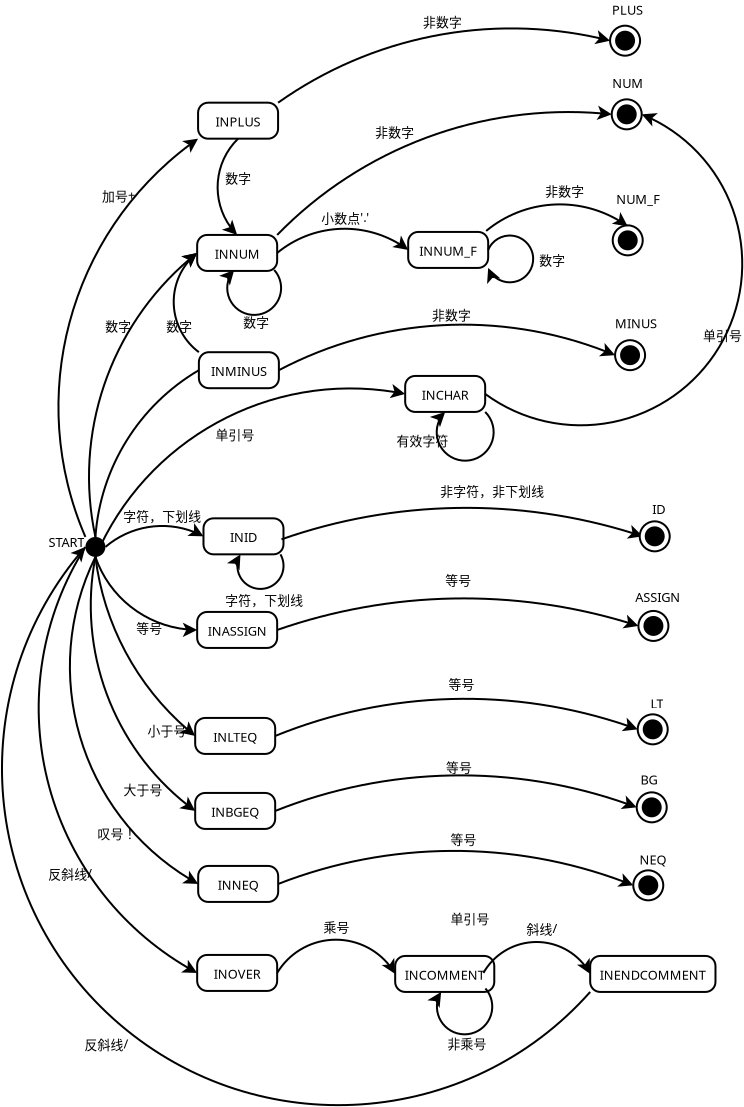 <?xml version="1.0" encoding="UTF-8"?>
<dia:diagram xmlns:dia="http://www.lysator.liu.se/~alla/dia/">
  <dia:layer name="Background" visible="true">
    <dia:object type="UML - State Term" version="0" id="O0">
      <dia:attribute name="obj_pos">
        <dia:point val="40.165,33.27"/>
      </dia:attribute>
      <dia:attribute name="obj_bb">
        <dia:rectangle val="40.165,33.27;41.665,34.77"/>
      </dia:attribute>
      <dia:attribute name="elem_corner">
        <dia:point val="40.165,33.27"/>
      </dia:attribute>
      <dia:attribute name="elem_width">
        <dia:real val="1.5"/>
      </dia:attribute>
      <dia:attribute name="elem_height">
        <dia:real val="1.5"/>
      </dia:attribute>
      <dia:attribute name="is_final">
        <dia:boolean val="true"/>
      </dia:attribute>
    </dia:object>
    <dia:object type="UML - State Term" version="0" id="O1">
      <dia:attribute name="obj_pos">
        <dia:point val="12.55,24.4"/>
      </dia:attribute>
      <dia:attribute name="obj_bb">
        <dia:rectangle val="12.55,24.4;13.55,25.4"/>
      </dia:attribute>
      <dia:attribute name="elem_corner">
        <dia:point val="12.55,24.4"/>
      </dia:attribute>
      <dia:attribute name="elem_width">
        <dia:real val="1"/>
      </dia:attribute>
      <dia:attribute name="elem_height">
        <dia:real val="1"/>
      </dia:attribute>
      <dia:attribute name="is_final">
        <dia:boolean val="false"/>
      </dia:attribute>
    </dia:object>
    <dia:object type="Standard - Text" version="0" id="O2">
      <dia:attribute name="obj_pos">
        <dia:point val="10.7,24.9"/>
      </dia:attribute>
      <dia:attribute name="obj_bb">
        <dia:rectangle val="10.7,24.35;12.45,25.3"/>
      </dia:attribute>
      <dia:attribute name="text">
        <dia:composite type="text">
          <dia:attribute name="string">
            <dia:string>#START#</dia:string>
          </dia:attribute>
          <dia:attribute name="font">
            <dia:font family="sans" style="0" name="Helvetica"/>
          </dia:attribute>
          <dia:attribute name="height">
            <dia:real val="0.8"/>
          </dia:attribute>
          <dia:attribute name="pos">
            <dia:point val="10.7,24.9"/>
          </dia:attribute>
          <dia:attribute name="color">
            <dia:color val="#000000"/>
          </dia:attribute>
          <dia:attribute name="alignment">
            <dia:enum val="0"/>
          </dia:attribute>
        </dia:composite>
      </dia:attribute>
    </dia:object>
    <dia:object type="UML - State" version="0" id="O3">
      <dia:attribute name="obj_pos">
        <dia:point val="18.137,9.3"/>
      </dia:attribute>
      <dia:attribute name="obj_bb">
        <dia:rectangle val="18.137,9.3;22.137,11.1"/>
      </dia:attribute>
      <dia:attribute name="elem_corner">
        <dia:point val="18.137,9.3"/>
      </dia:attribute>
      <dia:attribute name="elem_width">
        <dia:real val="4"/>
      </dia:attribute>
      <dia:attribute name="elem_height">
        <dia:real val="1.8"/>
      </dia:attribute>
      <dia:attribute name="line_colour">
        <dia:color val="#000000"/>
      </dia:attribute>
      <dia:attribute name="fill_colour">
        <dia:color val="#ffffff"/>
      </dia:attribute>
      <dia:attribute name="text">
        <dia:composite type="text">
          <dia:attribute name="string">
            <dia:string>#INNUM#</dia:string>
          </dia:attribute>
          <dia:attribute name="font">
            <dia:font family="sans" style="0" name="Helvetica"/>
          </dia:attribute>
          <dia:attribute name="height">
            <dia:real val="0.8"/>
          </dia:attribute>
          <dia:attribute name="pos">
            <dia:point val="20.137,10.35"/>
          </dia:attribute>
          <dia:attribute name="color">
            <dia:color val="#000000"/>
          </dia:attribute>
          <dia:attribute name="alignment">
            <dia:enum val="1"/>
          </dia:attribute>
        </dia:composite>
      </dia:attribute>
    </dia:object>
    <dia:object type="UML - State" version="0" id="O4">
      <dia:attribute name="obj_pos">
        <dia:point val="18.453,23.47"/>
      </dia:attribute>
      <dia:attribute name="obj_bb">
        <dia:rectangle val="18.453,23.47;22.453,25.27"/>
      </dia:attribute>
      <dia:attribute name="elem_corner">
        <dia:point val="18.453,23.47"/>
      </dia:attribute>
      <dia:attribute name="elem_width">
        <dia:real val="4"/>
      </dia:attribute>
      <dia:attribute name="elem_height">
        <dia:real val="1.8"/>
      </dia:attribute>
      <dia:attribute name="line_colour">
        <dia:color val="#000000"/>
      </dia:attribute>
      <dia:attribute name="fill_colour">
        <dia:color val="#ffffff"/>
      </dia:attribute>
      <dia:attribute name="text">
        <dia:composite type="text">
          <dia:attribute name="string">
            <dia:string>#INID#</dia:string>
          </dia:attribute>
          <dia:attribute name="font">
            <dia:font family="sans" style="0" name="Helvetica"/>
          </dia:attribute>
          <dia:attribute name="height">
            <dia:real val="0.8"/>
          </dia:attribute>
          <dia:attribute name="pos">
            <dia:point val="20.453,24.52"/>
          </dia:attribute>
          <dia:attribute name="color">
            <dia:color val="#000000"/>
          </dia:attribute>
          <dia:attribute name="alignment">
            <dia:enum val="1"/>
          </dia:attribute>
        </dia:composite>
      </dia:attribute>
    </dia:object>
    <dia:object type="UML - State" version="0" id="O5">
      <dia:attribute name="obj_pos">
        <dia:point val="18.137,28.15"/>
      </dia:attribute>
      <dia:attribute name="obj_bb">
        <dia:rectangle val="18.137,28.15;22.137,29.95"/>
      </dia:attribute>
      <dia:attribute name="elem_corner">
        <dia:point val="18.137,28.15"/>
      </dia:attribute>
      <dia:attribute name="elem_width">
        <dia:real val="4"/>
      </dia:attribute>
      <dia:attribute name="elem_height">
        <dia:real val="1.8"/>
      </dia:attribute>
      <dia:attribute name="line_colour">
        <dia:color val="#000000"/>
      </dia:attribute>
      <dia:attribute name="fill_colour">
        <dia:color val="#ffffff"/>
      </dia:attribute>
      <dia:attribute name="text">
        <dia:composite type="text">
          <dia:attribute name="string">
            <dia:string>#INASSIGN#</dia:string>
          </dia:attribute>
          <dia:attribute name="font">
            <dia:font family="sans" style="0" name="Helvetica"/>
          </dia:attribute>
          <dia:attribute name="height">
            <dia:real val="0.8"/>
          </dia:attribute>
          <dia:attribute name="pos">
            <dia:point val="20.137,29.2"/>
          </dia:attribute>
          <dia:attribute name="color">
            <dia:color val="#000000"/>
          </dia:attribute>
          <dia:attribute name="alignment">
            <dia:enum val="1"/>
          </dia:attribute>
        </dia:composite>
      </dia:attribute>
    </dia:object>
    <dia:object type="UML - State" version="0" id="O6">
      <dia:attribute name="obj_pos">
        <dia:point val="18.038,33.45"/>
      </dia:attribute>
      <dia:attribute name="obj_bb">
        <dia:rectangle val="18.038,33.45;22.038,35.25"/>
      </dia:attribute>
      <dia:attribute name="elem_corner">
        <dia:point val="18.038,33.45"/>
      </dia:attribute>
      <dia:attribute name="elem_width">
        <dia:real val="4"/>
      </dia:attribute>
      <dia:attribute name="elem_height">
        <dia:real val="1.8"/>
      </dia:attribute>
      <dia:attribute name="line_colour">
        <dia:color val="#000000"/>
      </dia:attribute>
      <dia:attribute name="fill_colour">
        <dia:color val="#ffffff"/>
      </dia:attribute>
      <dia:attribute name="text">
        <dia:composite type="text">
          <dia:attribute name="string">
            <dia:string>#INLTEQ#</dia:string>
          </dia:attribute>
          <dia:attribute name="font">
            <dia:font family="sans" style="0" name="Helvetica"/>
          </dia:attribute>
          <dia:attribute name="height">
            <dia:real val="0.8"/>
          </dia:attribute>
          <dia:attribute name="pos">
            <dia:point val="20.038,34.5"/>
          </dia:attribute>
          <dia:attribute name="color">
            <dia:color val="#000000"/>
          </dia:attribute>
          <dia:attribute name="alignment">
            <dia:enum val="1"/>
          </dia:attribute>
        </dia:composite>
      </dia:attribute>
    </dia:object>
    <dia:object type="UML - State" version="0" id="O7">
      <dia:attribute name="obj_pos">
        <dia:point val="18.038,37.2"/>
      </dia:attribute>
      <dia:attribute name="obj_bb">
        <dia:rectangle val="18.038,37.2;22.038,39"/>
      </dia:attribute>
      <dia:attribute name="elem_corner">
        <dia:point val="18.038,37.2"/>
      </dia:attribute>
      <dia:attribute name="elem_width">
        <dia:real val="4"/>
      </dia:attribute>
      <dia:attribute name="elem_height">
        <dia:real val="1.8"/>
      </dia:attribute>
      <dia:attribute name="line_colour">
        <dia:color val="#000000"/>
      </dia:attribute>
      <dia:attribute name="fill_colour">
        <dia:color val="#ffffff"/>
      </dia:attribute>
      <dia:attribute name="text">
        <dia:composite type="text">
          <dia:attribute name="string">
            <dia:string>#INBGEQ#</dia:string>
          </dia:attribute>
          <dia:attribute name="font">
            <dia:font family="sans" style="0" name="Helvetica"/>
          </dia:attribute>
          <dia:attribute name="height">
            <dia:real val="0.8"/>
          </dia:attribute>
          <dia:attribute name="pos">
            <dia:point val="20.038,38.25"/>
          </dia:attribute>
          <dia:attribute name="color">
            <dia:color val="#000000"/>
          </dia:attribute>
          <dia:attribute name="alignment">
            <dia:enum val="1"/>
          </dia:attribute>
        </dia:composite>
      </dia:attribute>
    </dia:object>
    <dia:object type="UML - State" version="0" id="O8">
      <dia:attribute name="obj_pos">
        <dia:point val="18.188,40.85"/>
      </dia:attribute>
      <dia:attribute name="obj_bb">
        <dia:rectangle val="18.188,40.85;22.188,42.65"/>
      </dia:attribute>
      <dia:attribute name="elem_corner">
        <dia:point val="18.188,40.85"/>
      </dia:attribute>
      <dia:attribute name="elem_width">
        <dia:real val="4"/>
      </dia:attribute>
      <dia:attribute name="elem_height">
        <dia:real val="1.8"/>
      </dia:attribute>
      <dia:attribute name="line_colour">
        <dia:color val="#000000"/>
      </dia:attribute>
      <dia:attribute name="fill_colour">
        <dia:color val="#ffffff"/>
      </dia:attribute>
      <dia:attribute name="text">
        <dia:composite type="text">
          <dia:attribute name="string">
            <dia:string>#INNEQ#</dia:string>
          </dia:attribute>
          <dia:attribute name="font">
            <dia:font family="sans" style="0" name="Helvetica"/>
          </dia:attribute>
          <dia:attribute name="height">
            <dia:real val="0.8"/>
          </dia:attribute>
          <dia:attribute name="pos">
            <dia:point val="20.188,41.9"/>
          </dia:attribute>
          <dia:attribute name="color">
            <dia:color val="#000000"/>
          </dia:attribute>
          <dia:attribute name="alignment">
            <dia:enum val="1"/>
          </dia:attribute>
        </dia:composite>
      </dia:attribute>
    </dia:object>
    <dia:object type="UML - State" version="0" id="O9">
      <dia:attribute name="obj_pos">
        <dia:point val="28.538,16.35"/>
      </dia:attribute>
      <dia:attribute name="obj_bb">
        <dia:rectangle val="28.538,16.35;32.538,18.15"/>
      </dia:attribute>
      <dia:attribute name="elem_corner">
        <dia:point val="28.538,16.35"/>
      </dia:attribute>
      <dia:attribute name="elem_width">
        <dia:real val="4"/>
      </dia:attribute>
      <dia:attribute name="elem_height">
        <dia:real val="1.8"/>
      </dia:attribute>
      <dia:attribute name="line_colour">
        <dia:color val="#000000"/>
      </dia:attribute>
      <dia:attribute name="fill_colour">
        <dia:color val="#ffffff"/>
      </dia:attribute>
      <dia:attribute name="text">
        <dia:composite type="text">
          <dia:attribute name="string">
            <dia:string>#INCHAR#</dia:string>
          </dia:attribute>
          <dia:attribute name="font">
            <dia:font family="sans" style="0" name="Helvetica"/>
          </dia:attribute>
          <dia:attribute name="height">
            <dia:real val="0.8"/>
          </dia:attribute>
          <dia:attribute name="pos">
            <dia:point val="30.538,17.4"/>
          </dia:attribute>
          <dia:attribute name="color">
            <dia:color val="#000000"/>
          </dia:attribute>
          <dia:attribute name="alignment">
            <dia:enum val="1"/>
          </dia:attribute>
        </dia:composite>
      </dia:attribute>
    </dia:object>
    <dia:object type="UML - State" version="0" id="O10">
      <dia:attribute name="obj_pos">
        <dia:point val="28.688,9.15"/>
      </dia:attribute>
      <dia:attribute name="obj_bb">
        <dia:rectangle val="28.688,9.15;32.688,10.95"/>
      </dia:attribute>
      <dia:attribute name="elem_corner">
        <dia:point val="28.688,9.15"/>
      </dia:attribute>
      <dia:attribute name="elem_width">
        <dia:real val="4"/>
      </dia:attribute>
      <dia:attribute name="elem_height">
        <dia:real val="1.8"/>
      </dia:attribute>
      <dia:attribute name="line_colour">
        <dia:color val="#000000"/>
      </dia:attribute>
      <dia:attribute name="fill_colour">
        <dia:color val="#ffffff"/>
      </dia:attribute>
      <dia:attribute name="text">
        <dia:composite type="text">
          <dia:attribute name="string">
            <dia:string>#INNUM_F#</dia:string>
          </dia:attribute>
          <dia:attribute name="font">
            <dia:font family="sans" style="0" name="Helvetica"/>
          </dia:attribute>
          <dia:attribute name="height">
            <dia:real val="0.8"/>
          </dia:attribute>
          <dia:attribute name="pos">
            <dia:point val="30.688,10.2"/>
          </dia:attribute>
          <dia:attribute name="color">
            <dia:color val="#000000"/>
          </dia:attribute>
          <dia:attribute name="alignment">
            <dia:enum val="1"/>
          </dia:attribute>
        </dia:composite>
      </dia:attribute>
    </dia:object>
    <dia:group>
      <dia:object type="UML - State Term" version="0" id="O11">
        <dia:attribute name="obj_pos">
          <dia:point val="38.865,2.52"/>
        </dia:attribute>
        <dia:attribute name="obj_bb">
          <dia:rectangle val="38.865,2.52;40.365,4.02"/>
        </dia:attribute>
        <dia:attribute name="elem_corner">
          <dia:point val="38.865,2.52"/>
        </dia:attribute>
        <dia:attribute name="elem_width">
          <dia:real val="1.5"/>
        </dia:attribute>
        <dia:attribute name="elem_height">
          <dia:real val="1.5"/>
        </dia:attribute>
        <dia:attribute name="is_final">
          <dia:boolean val="true"/>
        </dia:attribute>
      </dia:object>
      <dia:object type="Standard - Text" version="0" id="O12">
        <dia:attribute name="obj_pos">
          <dia:point val="38.888,1.95"/>
        </dia:attribute>
        <dia:attribute name="obj_bb">
          <dia:rectangle val="38.888,1.4;40.188,2.35"/>
        </dia:attribute>
        <dia:attribute name="text">
          <dia:composite type="text">
            <dia:attribute name="string">
              <dia:string>#NUM#</dia:string>
            </dia:attribute>
            <dia:attribute name="font">
              <dia:font family="sans" style="0" name="Helvetica"/>
            </dia:attribute>
            <dia:attribute name="height">
              <dia:real val="0.8"/>
            </dia:attribute>
            <dia:attribute name="pos">
              <dia:point val="38.888,1.95"/>
            </dia:attribute>
            <dia:attribute name="color">
              <dia:color val="#000000"/>
            </dia:attribute>
            <dia:attribute name="alignment">
              <dia:enum val="0"/>
            </dia:attribute>
          </dia:composite>
        </dia:attribute>
      </dia:object>
    </dia:group>
    <dia:group>
      <dia:object type="UML - State Term" version="0" id="O13">
        <dia:attribute name="obj_pos">
          <dia:point val="38.915,8.82"/>
        </dia:attribute>
        <dia:attribute name="obj_bb">
          <dia:rectangle val="38.915,8.82;40.415,10.32"/>
        </dia:attribute>
        <dia:attribute name="elem_corner">
          <dia:point val="38.915,8.82"/>
        </dia:attribute>
        <dia:attribute name="elem_width">
          <dia:real val="1.5"/>
        </dia:attribute>
        <dia:attribute name="elem_height">
          <dia:real val="1.5"/>
        </dia:attribute>
        <dia:attribute name="is_final">
          <dia:boolean val="true"/>
        </dia:attribute>
      </dia:object>
      <dia:object type="Standard - Text" version="0" id="O14">
        <dia:attribute name="obj_pos">
          <dia:point val="39.087,7.75"/>
        </dia:attribute>
        <dia:attribute name="obj_bb">
          <dia:rectangle val="39.087,7.2;40.987,8.15"/>
        </dia:attribute>
        <dia:attribute name="text">
          <dia:composite type="text">
            <dia:attribute name="string">
              <dia:string>#NUM_F#</dia:string>
            </dia:attribute>
            <dia:attribute name="font">
              <dia:font family="sans" style="0" name="Helvetica"/>
            </dia:attribute>
            <dia:attribute name="height">
              <dia:real val="0.8"/>
            </dia:attribute>
            <dia:attribute name="pos">
              <dia:point val="39.087,7.75"/>
            </dia:attribute>
            <dia:attribute name="color">
              <dia:color val="#000000"/>
            </dia:attribute>
            <dia:attribute name="alignment">
              <dia:enum val="0"/>
            </dia:attribute>
          </dia:composite>
        </dia:attribute>
      </dia:object>
    </dia:group>
    <dia:object type="Standard - Text" version="0" id="O15">
      <dia:attribute name="obj_pos">
        <dia:point val="21.538,19.65"/>
      </dia:attribute>
      <dia:attribute name="obj_bb">
        <dia:rectangle val="21.538,19.1;21.538,20.05"/>
      </dia:attribute>
      <dia:attribute name="text">
        <dia:composite type="text">
          <dia:attribute name="string">
            <dia:string>##</dia:string>
          </dia:attribute>
          <dia:attribute name="font">
            <dia:font family="sans" style="0" name="Helvetica"/>
          </dia:attribute>
          <dia:attribute name="height">
            <dia:real val="0.8"/>
          </dia:attribute>
          <dia:attribute name="pos">
            <dia:point val="21.538,19.65"/>
          </dia:attribute>
          <dia:attribute name="color">
            <dia:color val="#000000"/>
          </dia:attribute>
          <dia:attribute name="alignment">
            <dia:enum val="0"/>
          </dia:attribute>
        </dia:composite>
      </dia:attribute>
    </dia:object>
    <dia:group>
      <dia:object type="Standard - Arc" version="0" id="O16">
        <dia:attribute name="obj_pos">
          <dia:point val="21.988,11.05"/>
        </dia:attribute>
        <dia:attribute name="obj_bb">
          <dia:rectangle val="19.59,10.55;22.385,13.35"/>
        </dia:attribute>
        <dia:attribute name="conn_endpoints">
          <dia:point val="21.988,11.05"/>
          <dia:point val="19.988,11.05"/>
        </dia:attribute>
        <dia:attribute name="curve_distance">
          <dia:real val="-2.25"/>
        </dia:attribute>
        <dia:attribute name="end_arrow">
          <dia:enum val="22"/>
        </dia:attribute>
        <dia:attribute name="end_arrow_length">
          <dia:real val="0.5"/>
        </dia:attribute>
        <dia:attribute name="end_arrow_width">
          <dia:real val="0.5"/>
        </dia:attribute>
      </dia:object>
      <dia:object type="Standard - Text" version="0" id="O17">
        <dia:attribute name="obj_pos">
          <dia:point val="20.438,13.9"/>
        </dia:attribute>
        <dia:attribute name="obj_bb">
          <dia:rectangle val="20.438,13.35;21.637,14.25"/>
        </dia:attribute>
        <dia:attribute name="text">
          <dia:composite type="text">
            <dia:attribute name="string">
              <dia:string>#数字#</dia:string>
            </dia:attribute>
            <dia:attribute name="font">
              <dia:font family="sans" style="0" name="Helvetica"/>
            </dia:attribute>
            <dia:attribute name="height">
              <dia:real val="0.8"/>
            </dia:attribute>
            <dia:attribute name="pos">
              <dia:point val="20.438,13.9"/>
            </dia:attribute>
            <dia:attribute name="color">
              <dia:color val="#000000"/>
            </dia:attribute>
            <dia:attribute name="alignment">
              <dia:enum val="0"/>
            </dia:attribute>
          </dia:composite>
        </dia:attribute>
      </dia:object>
    </dia:group>
    <dia:object type="Standard - Text" version="0" id="O18">
      <dia:attribute name="obj_pos">
        <dia:point val="25.688,14.55"/>
      </dia:attribute>
      <dia:attribute name="obj_bb">
        <dia:rectangle val="25.688,14;25.688,14.95"/>
      </dia:attribute>
      <dia:attribute name="text">
        <dia:composite type="text">
          <dia:attribute name="string">
            <dia:string>##</dia:string>
          </dia:attribute>
          <dia:attribute name="font">
            <dia:font family="sans" style="0" name="Helvetica"/>
          </dia:attribute>
          <dia:attribute name="height">
            <dia:real val="0.8"/>
          </dia:attribute>
          <dia:attribute name="pos">
            <dia:point val="25.688,14.55"/>
          </dia:attribute>
          <dia:attribute name="color">
            <dia:color val="#000000"/>
          </dia:attribute>
          <dia:attribute name="alignment">
            <dia:enum val="0"/>
          </dia:attribute>
        </dia:composite>
      </dia:attribute>
    </dia:object>
    <dia:object type="Standard - Arc" version="0" id="O19">
      <dia:attribute name="obj_pos">
        <dia:point val="22.137,10.2"/>
      </dia:attribute>
      <dia:attribute name="obj_bb">
        <dia:rectangle val="22.086,8.941;28.749,10.551"/>
      </dia:attribute>
      <dia:attribute name="conn_endpoints">
        <dia:point val="22.137,10.2"/>
        <dia:point val="28.688,10.05"/>
      </dia:attribute>
      <dia:attribute name="curve_distance">
        <dia:real val="-1.133"/>
      </dia:attribute>
      <dia:attribute name="end_arrow">
        <dia:enum val="22"/>
      </dia:attribute>
      <dia:attribute name="end_arrow_length">
        <dia:real val="0.5"/>
      </dia:attribute>
      <dia:attribute name="end_arrow_width">
        <dia:real val="0.5"/>
      </dia:attribute>
      <dia:connections>
        <dia:connection handle="0" to="O3" connection="4"/>
        <dia:connection handle="1" to="O10" connection="3"/>
      </dia:connections>
    </dia:object>
    <dia:object type="Standard - Text" version="0" id="O20">
      <dia:attribute name="obj_pos">
        <dia:point val="24.337,8.7"/>
      </dia:attribute>
      <dia:attribute name="obj_bb">
        <dia:rectangle val="24.337,8.134;27.054,9.082"/>
      </dia:attribute>
      <dia:attribute name="text">
        <dia:composite type="text">
          <dia:attribute name="string">
            <dia:string>#小数点'.'#</dia:string>
          </dia:attribute>
          <dia:attribute name="font">
            <dia:font family="sans" style="0" name="Helvetica"/>
          </dia:attribute>
          <dia:attribute name="height">
            <dia:real val="0.8"/>
          </dia:attribute>
          <dia:attribute name="pos">
            <dia:point val="24.337,8.7"/>
          </dia:attribute>
          <dia:attribute name="color">
            <dia:color val="#000000"/>
          </dia:attribute>
          <dia:attribute name="alignment">
            <dia:enum val="0"/>
          </dia:attribute>
        </dia:composite>
      </dia:attribute>
    </dia:object>
    <dia:object type="Standard - Text" version="0" id="O21">
      <dia:attribute name="obj_pos">
        <dia:point val="32.237,19.85"/>
      </dia:attribute>
      <dia:attribute name="obj_bb">
        <dia:rectangle val="32.237,19.3;32.237,20.25"/>
      </dia:attribute>
      <dia:attribute name="text">
        <dia:composite type="text">
          <dia:attribute name="string">
            <dia:string>##</dia:string>
          </dia:attribute>
          <dia:attribute name="font">
            <dia:font family="sans" style="0" name="Helvetica"/>
          </dia:attribute>
          <dia:attribute name="height">
            <dia:real val="0.8"/>
          </dia:attribute>
          <dia:attribute name="pos">
            <dia:point val="32.237,19.85"/>
          </dia:attribute>
          <dia:attribute name="color">
            <dia:color val="#000000"/>
          </dia:attribute>
          <dia:attribute name="alignment">
            <dia:enum val="0"/>
          </dia:attribute>
        </dia:composite>
      </dia:attribute>
    </dia:object>
    <dia:object type="Standard - Arc" version="0" id="O22">
      <dia:attribute name="obj_pos">
        <dia:point val="32.688,10.05"/>
      </dia:attribute>
      <dia:attribute name="obj_bb">
        <dia:rectangle val="32.188,9.28;34.987,11.72"/>
      </dia:attribute>
      <dia:attribute name="conn_endpoints">
        <dia:point val="32.688,10.05"/>
        <dia:point val="32.688,10.95"/>
      </dia:attribute>
      <dia:attribute name="curve_distance">
        <dia:real val="-2.25"/>
      </dia:attribute>
      <dia:attribute name="end_arrow">
        <dia:enum val="22"/>
      </dia:attribute>
      <dia:attribute name="end_arrow_length">
        <dia:real val="0.5"/>
      </dia:attribute>
      <dia:attribute name="end_arrow_width">
        <dia:real val="0.5"/>
      </dia:attribute>
      <dia:connections>
        <dia:connection handle="0" to="O10" connection="4"/>
        <dia:connection handle="1" to="O10" connection="7"/>
      </dia:connections>
    </dia:object>
    <dia:object type="Standard - Text" version="0" id="O23">
      <dia:attribute name="obj_pos">
        <dia:point val="35.237,10.8"/>
      </dia:attribute>
      <dia:attribute name="obj_bb">
        <dia:rectangle val="35.237,10.234;36.454,11.182"/>
      </dia:attribute>
      <dia:attribute name="text">
        <dia:composite type="text">
          <dia:attribute name="string">
            <dia:string>#数字#</dia:string>
          </dia:attribute>
          <dia:attribute name="font">
            <dia:font family="sans" style="0" name="Helvetica"/>
          </dia:attribute>
          <dia:attribute name="height">
            <dia:real val="0.8"/>
          </dia:attribute>
          <dia:attribute name="pos">
            <dia:point val="35.237,10.8"/>
          </dia:attribute>
          <dia:attribute name="color">
            <dia:color val="#000000"/>
          </dia:attribute>
          <dia:attribute name="alignment">
            <dia:enum val="0"/>
          </dia:attribute>
        </dia:composite>
      </dia:attribute>
    </dia:object>
    <dia:group>
      <dia:object type="Standard - Arc" version="0" id="O24">
        <dia:attribute name="obj_pos">
          <dia:point val="32.587,9.1"/>
        </dia:attribute>
        <dia:attribute name="obj_bb">
          <dia:rectangle val="32.536,7.723;39.731,9.371"/>
        </dia:attribute>
        <dia:attribute name="conn_endpoints">
          <dia:point val="32.587,9.1"/>
          <dia:point val="39.665,8.87"/>
        </dia:attribute>
        <dia:attribute name="curve_distance">
          <dia:real val="-1.21"/>
        </dia:attribute>
        <dia:attribute name="end_arrow">
          <dia:enum val="22"/>
        </dia:attribute>
        <dia:attribute name="end_arrow_length">
          <dia:real val="0.5"/>
        </dia:attribute>
        <dia:attribute name="end_arrow_width">
          <dia:real val="0.5"/>
        </dia:attribute>
      </dia:object>
      <dia:object type="Standard - Text" version="0" id="O25">
        <dia:attribute name="obj_pos">
          <dia:point val="35.538,7.35"/>
        </dia:attribute>
        <dia:attribute name="obj_bb">
          <dia:rectangle val="35.538,6.8;37.337,7.7"/>
        </dia:attribute>
        <dia:attribute name="text">
          <dia:composite type="text">
            <dia:attribute name="string">
              <dia:string>#非数字#</dia:string>
            </dia:attribute>
            <dia:attribute name="font">
              <dia:font family="sans" style="0" name="Helvetica"/>
            </dia:attribute>
            <dia:attribute name="height">
              <dia:real val="0.8"/>
            </dia:attribute>
            <dia:attribute name="pos">
              <dia:point val="35.538,7.35"/>
            </dia:attribute>
            <dia:attribute name="color">
              <dia:color val="#000000"/>
            </dia:attribute>
            <dia:attribute name="alignment">
              <dia:enum val="0"/>
            </dia:attribute>
          </dia:composite>
        </dia:attribute>
      </dia:object>
    </dia:group>
    <dia:object type="Standard - Arc" version="0" id="O26">
      <dia:attribute name="obj_pos">
        <dia:point val="13.55,24.9"/>
      </dia:attribute>
      <dia:attribute name="obj_bb">
        <dia:rectangle val="13.495,23.801;18.556,24.955"/>
      </dia:attribute>
      <dia:attribute name="conn_endpoints">
        <dia:point val="13.55,24.9"/>
        <dia:point val="18.453,24.37"/>
      </dia:attribute>
      <dia:attribute name="curve_distance">
        <dia:real val="-0.763"/>
      </dia:attribute>
      <dia:attribute name="end_arrow">
        <dia:enum val="22"/>
      </dia:attribute>
      <dia:attribute name="end_arrow_length">
        <dia:real val="0.5"/>
      </dia:attribute>
      <dia:attribute name="end_arrow_width">
        <dia:real val="0.5"/>
      </dia:attribute>
      <dia:connections>
        <dia:connection handle="0" to="O1" connection="4"/>
        <dia:connection handle="1" to="O4" connection="3"/>
      </dia:connections>
    </dia:object>
    <dia:object type="Standard - Text" version="0" id="O27">
      <dia:attribute name="obj_pos">
        <dia:point val="14.438,23.6"/>
      </dia:attribute>
      <dia:attribute name="obj_bb">
        <dia:rectangle val="14.438,23.034;18.054,23.983"/>
      </dia:attribute>
      <dia:attribute name="text">
        <dia:composite type="text">
          <dia:attribute name="string">
            <dia:string>#字符，下划线#</dia:string>
          </dia:attribute>
          <dia:attribute name="font">
            <dia:font family="sans" style="0" name="Helvetica"/>
          </dia:attribute>
          <dia:attribute name="height">
            <dia:real val="0.8"/>
          </dia:attribute>
          <dia:attribute name="pos">
            <dia:point val="14.438,23.6"/>
          </dia:attribute>
          <dia:attribute name="color">
            <dia:color val="#000000"/>
          </dia:attribute>
          <dia:attribute name="alignment">
            <dia:enum val="0"/>
          </dia:attribute>
        </dia:composite>
      </dia:attribute>
    </dia:object>
    <dia:object type="Standard - Text" version="0" id="O28">
      <dia:attribute name="obj_pos">
        <dia:point val="22.288,26.65"/>
      </dia:attribute>
      <dia:attribute name="obj_bb">
        <dia:rectangle val="22.288,26.1;22.288,27.05"/>
      </dia:attribute>
      <dia:attribute name="text">
        <dia:composite type="text">
          <dia:attribute name="string">
            <dia:string>##</dia:string>
          </dia:attribute>
          <dia:attribute name="font">
            <dia:font family="sans" style="0" name="Helvetica"/>
          </dia:attribute>
          <dia:attribute name="height">
            <dia:real val="0.8"/>
          </dia:attribute>
          <dia:attribute name="pos">
            <dia:point val="22.288,26.65"/>
          </dia:attribute>
          <dia:attribute name="color">
            <dia:color val="#000000"/>
          </dia:attribute>
          <dia:attribute name="alignment">
            <dia:enum val="0"/>
          </dia:attribute>
        </dia:composite>
      </dia:attribute>
    </dia:object>
    <dia:group>
      <dia:object type="Standard - Arc" version="0" id="O29">
        <dia:attribute name="obj_pos">
          <dia:point val="22.302,25.27"/>
        </dia:attribute>
        <dia:attribute name="obj_bb">
          <dia:rectangle val="20.099,24.77;22.506,27.05"/>
        </dia:attribute>
        <dia:attribute name="conn_endpoints">
          <dia:point val="22.302,25.27"/>
          <dia:point val="20.302,25.27"/>
        </dia:attribute>
        <dia:attribute name="curve_distance">
          <dia:real val="-1.73"/>
        </dia:attribute>
        <dia:attribute name="end_arrow">
          <dia:enum val="22"/>
        </dia:attribute>
        <dia:attribute name="end_arrow_length">
          <dia:real val="0.5"/>
        </dia:attribute>
        <dia:attribute name="end_arrow_width">
          <dia:real val="0.5"/>
        </dia:attribute>
      </dia:object>
      <dia:object type="Standard - Text" version="0" id="O30">
        <dia:attribute name="obj_pos">
          <dia:point val="19.538,27.8"/>
        </dia:attribute>
        <dia:attribute name="obj_bb">
          <dia:rectangle val="19.538,27.25;23.137,28.15"/>
        </dia:attribute>
        <dia:attribute name="text">
          <dia:composite type="text">
            <dia:attribute name="string">
              <dia:string>#字符，下划线#</dia:string>
            </dia:attribute>
            <dia:attribute name="font">
              <dia:font family="sans" style="0" name="Helvetica"/>
            </dia:attribute>
            <dia:attribute name="height">
              <dia:real val="0.8"/>
            </dia:attribute>
            <dia:attribute name="pos">
              <dia:point val="19.538,27.8"/>
            </dia:attribute>
            <dia:attribute name="color">
              <dia:color val="#000000"/>
            </dia:attribute>
            <dia:attribute name="alignment">
              <dia:enum val="0"/>
            </dia:attribute>
          </dia:composite>
        </dia:attribute>
      </dia:object>
    </dia:group>
    <dia:group>
      <dia:object type="Standard - Arc" version="0" id="O31">
        <dia:attribute name="obj_pos">
          <dia:point val="22.352,24.52"/>
        </dia:attribute>
        <dia:attribute name="obj_bb">
          <dia:rectangle val="22.302,22.896;40.469,24.87"/>
        </dia:attribute>
        <dia:attribute name="conn_endpoints">
          <dia:point val="22.352,24.52"/>
          <dia:point val="40.415,24.37"/>
        </dia:attribute>
        <dia:attribute name="curve_distance">
          <dia:real val="-1.498"/>
        </dia:attribute>
        <dia:attribute name="end_arrow">
          <dia:enum val="22"/>
        </dia:attribute>
        <dia:attribute name="end_arrow_length">
          <dia:real val="0.5"/>
        </dia:attribute>
        <dia:attribute name="end_arrow_width">
          <dia:real val="0.5"/>
        </dia:attribute>
      </dia:object>
      <dia:object type="Standard - Text" version="0" id="O32">
        <dia:attribute name="obj_pos">
          <dia:point val="30.288,22.35"/>
        </dia:attribute>
        <dia:attribute name="obj_bb">
          <dia:rectangle val="30.288,21.8;35.087,22.7"/>
        </dia:attribute>
        <dia:attribute name="text">
          <dia:composite type="text">
            <dia:attribute name="string">
              <dia:string>#非字符，非下划线#</dia:string>
            </dia:attribute>
            <dia:attribute name="font">
              <dia:font family="sans" style="0" name="Helvetica"/>
            </dia:attribute>
            <dia:attribute name="height">
              <dia:real val="0.8"/>
            </dia:attribute>
            <dia:attribute name="pos">
              <dia:point val="30.288,22.35"/>
            </dia:attribute>
            <dia:attribute name="color">
              <dia:color val="#000000"/>
            </dia:attribute>
            <dia:attribute name="alignment">
              <dia:enum val="0"/>
            </dia:attribute>
          </dia:composite>
        </dia:attribute>
      </dia:object>
    </dia:group>
    <dia:object type="Standard - Arc" version="0" id="O33">
      <dia:attribute name="obj_pos">
        <dia:point val="13.05,24.4"/>
      </dia:attribute>
      <dia:attribute name="obj_bb">
        <dia:rectangle val="12.68,9.984;18.625,24.464"/>
      </dia:attribute>
      <dia:attribute name="conn_endpoints">
        <dia:point val="13.05,24.4"/>
        <dia:point val="18.137,10.2"/>
      </dia:attribute>
      <dia:attribute name="curve_distance">
        <dia:real val="-2.153"/>
      </dia:attribute>
      <dia:attribute name="end_arrow">
        <dia:enum val="22"/>
      </dia:attribute>
      <dia:attribute name="end_arrow_length">
        <dia:real val="0.5"/>
      </dia:attribute>
      <dia:attribute name="end_arrow_width">
        <dia:real val="0.5"/>
      </dia:attribute>
      <dia:connections>
        <dia:connection handle="0" to="O1" connection="1"/>
        <dia:connection handle="1" to="O3" connection="3"/>
      </dia:connections>
    </dia:object>
    <dia:object type="Standard - Text" version="0" id="O34">
      <dia:attribute name="obj_pos">
        <dia:point val="13.537,14.1"/>
      </dia:attribute>
      <dia:attribute name="obj_bb">
        <dia:rectangle val="13.537,13.534;14.754,14.482"/>
      </dia:attribute>
      <dia:attribute name="text">
        <dia:composite type="text">
          <dia:attribute name="string">
            <dia:string>#数字#</dia:string>
          </dia:attribute>
          <dia:attribute name="font">
            <dia:font family="sans" style="0" name="Helvetica"/>
          </dia:attribute>
          <dia:attribute name="height">
            <dia:real val="0.8"/>
          </dia:attribute>
          <dia:attribute name="pos">
            <dia:point val="13.537,14.1"/>
          </dia:attribute>
          <dia:attribute name="color">
            <dia:color val="#000000"/>
          </dia:attribute>
          <dia:attribute name="alignment">
            <dia:enum val="0"/>
          </dia:attribute>
        </dia:composite>
      </dia:attribute>
    </dia:object>
    <dia:group>
      <dia:object type="UML - State Term" version="0" id="O35">
        <dia:attribute name="obj_pos">
          <dia:point val="40.2,28.1"/>
        </dia:attribute>
        <dia:attribute name="obj_bb">
          <dia:rectangle val="40.2,28.1;41.7,29.6"/>
        </dia:attribute>
        <dia:attribute name="elem_corner">
          <dia:point val="40.2,28.1"/>
        </dia:attribute>
        <dia:attribute name="elem_width">
          <dia:real val="1.5"/>
        </dia:attribute>
        <dia:attribute name="elem_height">
          <dia:real val="1.5"/>
        </dia:attribute>
        <dia:attribute name="is_final">
          <dia:boolean val="true"/>
        </dia:attribute>
      </dia:object>
      <dia:object type="Standard - Text" version="0" id="O36">
        <dia:attribute name="obj_pos">
          <dia:point val="40.038,27.65"/>
        </dia:attribute>
        <dia:attribute name="obj_bb">
          <dia:rectangle val="40.038,27.1;42.237,28.05"/>
        </dia:attribute>
        <dia:attribute name="text">
          <dia:composite type="text">
            <dia:attribute name="string">
              <dia:string>#ASSIGN#</dia:string>
            </dia:attribute>
            <dia:attribute name="font">
              <dia:font family="sans" style="0" name="Helvetica"/>
            </dia:attribute>
            <dia:attribute name="height">
              <dia:real val="0.8"/>
            </dia:attribute>
            <dia:attribute name="pos">
              <dia:point val="40.038,27.65"/>
            </dia:attribute>
            <dia:attribute name="color">
              <dia:color val="#000000"/>
            </dia:attribute>
            <dia:attribute name="alignment">
              <dia:enum val="0"/>
            </dia:attribute>
          </dia:composite>
        </dia:attribute>
      </dia:object>
    </dia:group>
    <dia:group>
      <dia:object type="UML - State Term" version="0" id="O37">
        <dia:attribute name="obj_pos">
          <dia:point val="40.265,23.62"/>
        </dia:attribute>
        <dia:attribute name="obj_bb">
          <dia:rectangle val="40.265,23.62;41.765,25.12"/>
        </dia:attribute>
        <dia:attribute name="elem_corner">
          <dia:point val="40.265,23.62"/>
        </dia:attribute>
        <dia:attribute name="elem_width">
          <dia:real val="1.5"/>
        </dia:attribute>
        <dia:attribute name="elem_height">
          <dia:real val="1.5"/>
        </dia:attribute>
        <dia:attribute name="is_final">
          <dia:boolean val="true"/>
        </dia:attribute>
      </dia:object>
      <dia:object type="Standard - Text" version="0" id="O38">
        <dia:attribute name="obj_pos">
          <dia:point val="40.888,23.25"/>
        </dia:attribute>
        <dia:attribute name="obj_bb">
          <dia:rectangle val="40.888,22.7;41.487,23.65"/>
        </dia:attribute>
        <dia:attribute name="text">
          <dia:composite type="text">
            <dia:attribute name="string">
              <dia:string>#ID#</dia:string>
            </dia:attribute>
            <dia:attribute name="font">
              <dia:font family="sans" style="0" name="Helvetica"/>
            </dia:attribute>
            <dia:attribute name="height">
              <dia:real val="0.8"/>
            </dia:attribute>
            <dia:attribute name="pos">
              <dia:point val="40.888,23.25"/>
            </dia:attribute>
            <dia:attribute name="color">
              <dia:color val="#000000"/>
            </dia:attribute>
            <dia:attribute name="alignment">
              <dia:enum val="0"/>
            </dia:attribute>
          </dia:composite>
        </dia:attribute>
      </dia:object>
    </dia:group>
    <dia:group>
      <dia:object type="Standard - Arc" version="0" id="O39">
        <dia:attribute name="obj_pos">
          <dia:point val="22.137,29.05"/>
        </dia:attribute>
        <dia:attribute name="obj_bb">
          <dia:rectangle val="22.087,27.424;40.255,29.351"/>
        </dia:attribute>
        <dia:attribute name="conn_endpoints">
          <dia:point val="22.137,29.05"/>
          <dia:point val="40.2,28.85"/>
        </dia:attribute>
        <dia:attribute name="curve_distance">
          <dia:real val="-1.475"/>
        </dia:attribute>
        <dia:attribute name="end_arrow">
          <dia:enum val="22"/>
        </dia:attribute>
        <dia:attribute name="end_arrow_length">
          <dia:real val="0.5"/>
        </dia:attribute>
        <dia:attribute name="end_arrow_width">
          <dia:real val="0.5"/>
        </dia:attribute>
      </dia:object>
      <dia:object type="Standard - Text" version="0" id="O40">
        <dia:attribute name="obj_pos">
          <dia:point val="30.538,26.8"/>
        </dia:attribute>
        <dia:attribute name="obj_bb">
          <dia:rectangle val="30.538,26.25;31.738,27.15"/>
        </dia:attribute>
        <dia:attribute name="text">
          <dia:composite type="text">
            <dia:attribute name="string">
              <dia:string>#等号#</dia:string>
            </dia:attribute>
            <dia:attribute name="font">
              <dia:font family="sans" style="0" name="Helvetica"/>
            </dia:attribute>
            <dia:attribute name="height">
              <dia:real val="0.8"/>
            </dia:attribute>
            <dia:attribute name="pos">
              <dia:point val="30.538,26.8"/>
            </dia:attribute>
            <dia:attribute name="color">
              <dia:color val="#000000"/>
            </dia:attribute>
            <dia:attribute name="alignment">
              <dia:enum val="0"/>
            </dia:attribute>
          </dia:composite>
        </dia:attribute>
      </dia:object>
    </dia:group>
    <dia:object type="Standard - Arc" version="0" id="O41">
      <dia:attribute name="obj_pos">
        <dia:point val="22.038,34.35"/>
      </dia:attribute>
      <dia:attribute name="obj_bb">
        <dia:rectangle val="21.987,32.444;40.224,34.521"/>
      </dia:attribute>
      <dia:attribute name="conn_endpoints">
        <dia:point val="22.038,34.35"/>
        <dia:point val="40.165,34.02"/>
      </dia:attribute>
      <dia:attribute name="curve_distance">
        <dia:real val="-1.687"/>
      </dia:attribute>
      <dia:attribute name="end_arrow">
        <dia:enum val="22"/>
      </dia:attribute>
      <dia:attribute name="end_arrow_length">
        <dia:real val="0.5"/>
      </dia:attribute>
      <dia:attribute name="end_arrow_width">
        <dia:real val="0.5"/>
      </dia:attribute>
      <dia:connections>
        <dia:connection handle="0" to="O6" connection="4"/>
        <dia:connection handle="1" to="O0" connection="3"/>
      </dia:connections>
    </dia:object>
    <dia:object type="Standard - Text" version="0" id="O42">
      <dia:attribute name="obj_pos">
        <dia:point val="30.7,32"/>
      </dia:attribute>
      <dia:attribute name="obj_bb">
        <dia:rectangle val="30.7,31.45;31.9,32.35"/>
      </dia:attribute>
      <dia:attribute name="text">
        <dia:composite type="text">
          <dia:attribute name="string">
            <dia:string>#等号#</dia:string>
          </dia:attribute>
          <dia:attribute name="font">
            <dia:font family="sans" style="0" name="Helvetica"/>
          </dia:attribute>
          <dia:attribute name="height">
            <dia:real val="0.8"/>
          </dia:attribute>
          <dia:attribute name="pos">
            <dia:point val="30.7,32"/>
          </dia:attribute>
          <dia:attribute name="color">
            <dia:color val="#000000"/>
          </dia:attribute>
          <dia:attribute name="alignment">
            <dia:enum val="0"/>
          </dia:attribute>
        </dia:composite>
      </dia:attribute>
    </dia:object>
    <dia:object type="Standard - Arc" version="0" id="O43">
      <dia:attribute name="obj_pos">
        <dia:point val="22.038,38.1"/>
      </dia:attribute>
      <dia:attribute name="obj_bb">
        <dia:rectangle val="21.987,36.272;40.17,38.42"/>
      </dia:attribute>
      <dia:attribute name="conn_endpoints">
        <dia:point val="22.038,38.1"/>
        <dia:point val="40.115,37.92"/>
      </dia:attribute>
      <dia:attribute name="curve_distance">
        <dia:real val="-1.687"/>
      </dia:attribute>
      <dia:attribute name="end_arrow">
        <dia:enum val="22"/>
      </dia:attribute>
      <dia:attribute name="end_arrow_length">
        <dia:real val="0.5"/>
      </dia:attribute>
      <dia:attribute name="end_arrow_width">
        <dia:real val="0.5"/>
      </dia:attribute>
      <dia:connections>
        <dia:connection handle="0" to="O7" connection="4"/>
        <dia:connection handle="1" to="O45" connection="3"/>
      </dia:connections>
    </dia:object>
    <dia:object type="Standard - Text" version="0" id="O44">
      <dia:attribute name="obj_pos">
        <dia:point val="30.578,36.17"/>
      </dia:attribute>
      <dia:attribute name="obj_bb">
        <dia:rectangle val="30.578,35.62;31.778,36.52"/>
      </dia:attribute>
      <dia:attribute name="text">
        <dia:composite type="text">
          <dia:attribute name="string">
            <dia:string>#等号#</dia:string>
          </dia:attribute>
          <dia:attribute name="font">
            <dia:font family="sans" style="0" name="Helvetica"/>
          </dia:attribute>
          <dia:attribute name="height">
            <dia:real val="0.8"/>
          </dia:attribute>
          <dia:attribute name="pos">
            <dia:point val="30.578,36.17"/>
          </dia:attribute>
          <dia:attribute name="color">
            <dia:color val="#000000"/>
          </dia:attribute>
          <dia:attribute name="alignment">
            <dia:enum val="0"/>
          </dia:attribute>
        </dia:composite>
      </dia:attribute>
    </dia:object>
    <dia:object type="UML - State Term" version="0" id="O45">
      <dia:attribute name="obj_pos">
        <dia:point val="40.115,37.17"/>
      </dia:attribute>
      <dia:attribute name="obj_bb">
        <dia:rectangle val="40.115,37.17;41.615,38.67"/>
      </dia:attribute>
      <dia:attribute name="elem_corner">
        <dia:point val="40.115,37.17"/>
      </dia:attribute>
      <dia:attribute name="elem_width">
        <dia:real val="1.5"/>
      </dia:attribute>
      <dia:attribute name="elem_height">
        <dia:real val="1.5"/>
      </dia:attribute>
      <dia:attribute name="is_final">
        <dia:boolean val="true"/>
      </dia:attribute>
    </dia:object>
    <dia:object type="Standard - Arc" version="0" id="O46">
      <dia:attribute name="obj_pos">
        <dia:point val="22.188,41.75"/>
      </dia:attribute>
      <dia:attribute name="obj_bb">
        <dia:rectangle val="22.137,40.048;39.995,42.32"/>
      </dia:attribute>
      <dia:attribute name="conn_endpoints">
        <dia:point val="22.188,41.75"/>
        <dia:point val="39.943,41.82"/>
      </dia:attribute>
      <dia:attribute name="curve_distance">
        <dia:real val="-1.687"/>
      </dia:attribute>
      <dia:attribute name="end_arrow">
        <dia:enum val="22"/>
      </dia:attribute>
      <dia:attribute name="end_arrow_length">
        <dia:real val="0.5"/>
      </dia:attribute>
      <dia:attribute name="end_arrow_width">
        <dia:real val="0.5"/>
      </dia:attribute>
      <dia:connections>
        <dia:connection handle="0" to="O8" connection="4"/>
        <dia:connection handle="1" to="O48" connection="3"/>
      </dia:connections>
    </dia:object>
    <dia:object type="Standard - Text" version="0" id="O47">
      <dia:attribute name="obj_pos">
        <dia:point val="30.807,39.77"/>
      </dia:attribute>
      <dia:attribute name="obj_bb">
        <dia:rectangle val="30.807,39.22;32.007,40.12"/>
      </dia:attribute>
      <dia:attribute name="text">
        <dia:composite type="text">
          <dia:attribute name="string">
            <dia:string>#等号#</dia:string>
          </dia:attribute>
          <dia:attribute name="font">
            <dia:font family="sans" style="0" name="Helvetica"/>
          </dia:attribute>
          <dia:attribute name="height">
            <dia:real val="0.8"/>
          </dia:attribute>
          <dia:attribute name="pos">
            <dia:point val="30.807,39.77"/>
          </dia:attribute>
          <dia:attribute name="color">
            <dia:color val="#000000"/>
          </dia:attribute>
          <dia:attribute name="alignment">
            <dia:enum val="0"/>
          </dia:attribute>
        </dia:composite>
      </dia:attribute>
    </dia:object>
    <dia:object type="UML - State Term" version="0" id="O48">
      <dia:attribute name="obj_pos">
        <dia:point val="39.943,41.07"/>
      </dia:attribute>
      <dia:attribute name="obj_bb">
        <dia:rectangle val="39.943,41.07;41.443,42.57"/>
      </dia:attribute>
      <dia:attribute name="elem_corner">
        <dia:point val="39.943,41.07"/>
      </dia:attribute>
      <dia:attribute name="elem_width">
        <dia:real val="1.5"/>
      </dia:attribute>
      <dia:attribute name="elem_height">
        <dia:real val="1.5"/>
      </dia:attribute>
      <dia:attribute name="is_final">
        <dia:boolean val="true"/>
      </dia:attribute>
    </dia:object>
    <dia:object type="Standard - Arc" version="0" id="O49">
      <dia:attribute name="obj_pos">
        <dia:point val="37.788,47.15"/>
      </dia:attribute>
      <dia:attribute name="obj_bb">
        <dia:rectangle val="8.329,24.492;37.858,52.86"/>
      </dia:attribute>
      <dia:attribute name="conn_endpoints">
        <dia:point val="37.788,47.15"/>
        <dia:point val="12.55,24.9"/>
      </dia:attribute>
      <dia:attribute name="curve_distance">
        <dia:real val="-16.773"/>
      </dia:attribute>
      <dia:attribute name="end_arrow">
        <dia:enum val="22"/>
      </dia:attribute>
      <dia:attribute name="end_arrow_length">
        <dia:real val="0.5"/>
      </dia:attribute>
      <dia:attribute name="end_arrow_width">
        <dia:real val="0.5"/>
      </dia:attribute>
      <dia:connections>
        <dia:connection handle="0" to="O55" connection="5"/>
        <dia:connection handle="1" to="O1" connection="3"/>
      </dia:connections>
    </dia:object>
    <dia:object type="Standard - Text" version="0" id="O50">
      <dia:attribute name="obj_pos">
        <dia:point val="12.5,50.025"/>
      </dia:attribute>
      <dia:attribute name="obj_bb">
        <dia:rectangle val="12.5,49.459;14.616,50.407"/>
      </dia:attribute>
      <dia:attribute name="text">
        <dia:composite type="text">
          <dia:attribute name="string">
            <dia:string>#反斜线/#</dia:string>
          </dia:attribute>
          <dia:attribute name="font">
            <dia:font family="sans" style="0" name="Helvetica"/>
          </dia:attribute>
          <dia:attribute name="height">
            <dia:real val="0.8"/>
          </dia:attribute>
          <dia:attribute name="pos">
            <dia:point val="12.5,50.025"/>
          </dia:attribute>
          <dia:attribute name="color">
            <dia:color val="#000000"/>
          </dia:attribute>
          <dia:attribute name="alignment">
            <dia:enum val="0"/>
          </dia:attribute>
        </dia:composite>
      </dia:attribute>
    </dia:object>
    <dia:object type="Standard - Arc" version="0" id="O51">
      <dia:attribute name="obj_pos">
        <dia:point val="22.137,9.3"/>
      </dia:attribute>
      <dia:attribute name="obj_bb">
        <dia:rectangle val="22.073,3.105;39.082,9.364"/>
      </dia:attribute>
      <dia:attribute name="conn_endpoints">
        <dia:point val="22.137,9.3"/>
        <dia:point val="38.865,3.27"/>
      </dia:attribute>
      <dia:attribute name="curve_distance">
        <dia:real val="-2.047"/>
      </dia:attribute>
      <dia:attribute name="end_arrow">
        <dia:enum val="22"/>
      </dia:attribute>
      <dia:attribute name="end_arrow_length">
        <dia:real val="0.5"/>
      </dia:attribute>
      <dia:attribute name="end_arrow_width">
        <dia:real val="0.5"/>
      </dia:attribute>
      <dia:connections>
        <dia:connection handle="0" to="O3" connection="2"/>
        <dia:connection handle="1" to="O11" connection="3"/>
      </dia:connections>
    </dia:object>
    <dia:object type="Standard - Text" version="0" id="O52">
      <dia:attribute name="obj_pos">
        <dia:point val="27.038,4.4"/>
      </dia:attribute>
      <dia:attribute name="obj_bb">
        <dia:rectangle val="27.038,3.834;28.854,4.782"/>
      </dia:attribute>
      <dia:attribute name="text">
        <dia:composite type="text">
          <dia:attribute name="string">
            <dia:string>#非数字#</dia:string>
          </dia:attribute>
          <dia:attribute name="font">
            <dia:font family="sans" style="0" name="Helvetica"/>
          </dia:attribute>
          <dia:attribute name="height">
            <dia:real val="0.8"/>
          </dia:attribute>
          <dia:attribute name="pos">
            <dia:point val="27.038,4.4"/>
          </dia:attribute>
          <dia:attribute name="color">
            <dia:color val="#000000"/>
          </dia:attribute>
          <dia:attribute name="alignment">
            <dia:enum val="0"/>
          </dia:attribute>
        </dia:composite>
      </dia:attribute>
    </dia:object>
    <dia:group>
      <dia:object type="UML - State" version="0" id="O53">
        <dia:attribute name="obj_pos">
          <dia:point val="18.137,45.3"/>
        </dia:attribute>
        <dia:attribute name="obj_bb">
          <dia:rectangle val="18.137,45.3;22.137,47.1"/>
        </dia:attribute>
        <dia:attribute name="elem_corner">
          <dia:point val="18.137,45.3"/>
        </dia:attribute>
        <dia:attribute name="elem_width">
          <dia:real val="4"/>
        </dia:attribute>
        <dia:attribute name="elem_height">
          <dia:real val="1.8"/>
        </dia:attribute>
        <dia:attribute name="line_colour">
          <dia:color val="#000000"/>
        </dia:attribute>
        <dia:attribute name="fill_colour">
          <dia:color val="#ffffff"/>
        </dia:attribute>
        <dia:attribute name="text">
          <dia:composite type="text">
            <dia:attribute name="string">
              <dia:string>#INOVER#</dia:string>
            </dia:attribute>
            <dia:attribute name="font">
              <dia:font family="sans" style="0" name="Helvetica"/>
            </dia:attribute>
            <dia:attribute name="height">
              <dia:real val="0.8"/>
            </dia:attribute>
            <dia:attribute name="pos">
              <dia:point val="20.137,46.35"/>
            </dia:attribute>
            <dia:attribute name="color">
              <dia:color val="#000000"/>
            </dia:attribute>
            <dia:attribute name="alignment">
              <dia:enum val="1"/>
            </dia:attribute>
          </dia:composite>
        </dia:attribute>
      </dia:object>
      <dia:object type="UML - State" version="0" id="O54">
        <dia:attribute name="obj_pos">
          <dia:point val="28.038,45.35"/>
        </dia:attribute>
        <dia:attribute name="obj_bb">
          <dia:rectangle val="28.038,45.35;32.638,47.15"/>
        </dia:attribute>
        <dia:attribute name="elem_corner">
          <dia:point val="28.038,45.35"/>
        </dia:attribute>
        <dia:attribute name="elem_width">
          <dia:real val="4.6"/>
        </dia:attribute>
        <dia:attribute name="elem_height">
          <dia:real val="1.8"/>
        </dia:attribute>
        <dia:attribute name="line_colour">
          <dia:color val="#000000"/>
        </dia:attribute>
        <dia:attribute name="fill_colour">
          <dia:color val="#ffffff"/>
        </dia:attribute>
        <dia:attribute name="text">
          <dia:composite type="text">
            <dia:attribute name="string">
              <dia:string>#INCOMMENT#</dia:string>
            </dia:attribute>
            <dia:attribute name="font">
              <dia:font family="sans" style="0" name="Helvetica"/>
            </dia:attribute>
            <dia:attribute name="height">
              <dia:real val="0.8"/>
            </dia:attribute>
            <dia:attribute name="pos">
              <dia:point val="30.337,46.4"/>
            </dia:attribute>
            <dia:attribute name="color">
              <dia:color val="#000000"/>
            </dia:attribute>
            <dia:attribute name="alignment">
              <dia:enum val="1"/>
            </dia:attribute>
          </dia:composite>
        </dia:attribute>
      </dia:object>
      <dia:object type="UML - State" version="0" id="O55">
        <dia:attribute name="obj_pos">
          <dia:point val="37.788,45.35"/>
        </dia:attribute>
        <dia:attribute name="obj_bb">
          <dia:rectangle val="37.788,45.35;43.587,47.15"/>
        </dia:attribute>
        <dia:attribute name="elem_corner">
          <dia:point val="37.788,45.35"/>
        </dia:attribute>
        <dia:attribute name="elem_width">
          <dia:real val="5.8"/>
        </dia:attribute>
        <dia:attribute name="elem_height">
          <dia:real val="1.8"/>
        </dia:attribute>
        <dia:attribute name="line_colour">
          <dia:color val="#000000"/>
        </dia:attribute>
        <dia:attribute name="fill_colour">
          <dia:color val="#ffffff"/>
        </dia:attribute>
        <dia:attribute name="text">
          <dia:composite type="text">
            <dia:attribute name="string">
              <dia:string>#INENDCOMMENT#</dia:string>
            </dia:attribute>
            <dia:attribute name="font">
              <dia:font family="sans" style="0" name="Helvetica"/>
            </dia:attribute>
            <dia:attribute name="height">
              <dia:real val="0.8"/>
            </dia:attribute>
            <dia:attribute name="pos">
              <dia:point val="40.688,46.4"/>
            </dia:attribute>
            <dia:attribute name="color">
              <dia:color val="#000000"/>
            </dia:attribute>
            <dia:attribute name="alignment">
              <dia:enum val="1"/>
            </dia:attribute>
          </dia:composite>
        </dia:attribute>
      </dia:object>
      <dia:group>
        <dia:object type="Standard - Arc" version="0" id="O56">
          <dia:attribute name="obj_pos">
            <dia:point val="22.137,46.2"/>
          </dia:attribute>
          <dia:attribute name="obj_bb">
            <dia:rectangle val="22.087,44.488;28.092,46.75"/>
          </dia:attribute>
          <dia:attribute name="conn_endpoints">
            <dia:point val="22.137,46.2"/>
            <dia:point val="28.038,46.25"/>
          </dia:attribute>
          <dia:attribute name="curve_distance">
            <dia:real val="-1.687"/>
          </dia:attribute>
          <dia:attribute name="end_arrow">
            <dia:enum val="22"/>
          </dia:attribute>
          <dia:attribute name="end_arrow_length">
            <dia:real val="0.5"/>
          </dia:attribute>
          <dia:attribute name="end_arrow_width">
            <dia:real val="0.5"/>
          </dia:attribute>
        </dia:object>
        <dia:object type="Standard - Text" version="0" id="O57">
          <dia:attribute name="obj_pos">
            <dia:point val="24.45,44.15"/>
          </dia:attribute>
          <dia:attribute name="obj_bb">
            <dia:rectangle val="24.45,43.6;25.65,44.5"/>
          </dia:attribute>
          <dia:attribute name="text">
            <dia:composite type="text">
              <dia:attribute name="string">
                <dia:string>#乘号#</dia:string>
              </dia:attribute>
              <dia:attribute name="font">
                <dia:font family="sans" style="0" name="Helvetica"/>
              </dia:attribute>
              <dia:attribute name="height">
                <dia:real val="0.8"/>
              </dia:attribute>
              <dia:attribute name="pos">
                <dia:point val="24.45,44.15"/>
              </dia:attribute>
              <dia:attribute name="color">
                <dia:color val="#000000"/>
              </dia:attribute>
              <dia:attribute name="alignment">
                <dia:enum val="0"/>
              </dia:attribute>
            </dia:composite>
          </dia:attribute>
        </dia:object>
      </dia:group>
      <dia:group>
        <dia:object type="Standard - Arc" version="0" id="O58">
          <dia:attribute name="obj_pos">
            <dia:point val="32.45,46.2"/>
          </dia:attribute>
          <dia:attribute name="obj_bb">
            <dia:rectangle val="32.4,44.603;37.842,46.75"/>
          </dia:attribute>
          <dia:attribute name="conn_endpoints">
            <dia:point val="32.45,46.2"/>
            <dia:point val="37.788,46.25"/>
          </dia:attribute>
          <dia:attribute name="curve_distance">
            <dia:real val="-1.572"/>
          </dia:attribute>
          <dia:attribute name="end_arrow">
            <dia:enum val="22"/>
          </dia:attribute>
          <dia:attribute name="end_arrow_length">
            <dia:real val="0.5"/>
          </dia:attribute>
          <dia:attribute name="end_arrow_width">
            <dia:real val="0.5"/>
          </dia:attribute>
        </dia:object>
        <dia:object type="Standard - Text" version="0" id="O59">
          <dia:attribute name="obj_pos">
            <dia:point val="34.6,44.25"/>
          </dia:attribute>
          <dia:attribute name="obj_bb">
            <dia:rectangle val="34.6,43.7;36.1,44.6"/>
          </dia:attribute>
          <dia:attribute name="text">
            <dia:composite type="text">
              <dia:attribute name="string">
                <dia:string>#斜线/#</dia:string>
              </dia:attribute>
              <dia:attribute name="font">
                <dia:font family="sans" style="0" name="Helvetica"/>
              </dia:attribute>
              <dia:attribute name="height">
                <dia:real val="0.8"/>
              </dia:attribute>
              <dia:attribute name="pos">
                <dia:point val="34.6,44.25"/>
              </dia:attribute>
              <dia:attribute name="color">
                <dia:color val="#000000"/>
              </dia:attribute>
              <dia:attribute name="alignment">
                <dia:enum val="0"/>
              </dia:attribute>
            </dia:composite>
          </dia:attribute>
        </dia:object>
      </dia:group>
      <dia:object type="Standard - Arc" version="0" id="O60">
        <dia:attribute name="obj_pos">
          <dia:point val="32.55,46.975"/>
        </dia:attribute>
        <dia:attribute name="obj_bb">
          <dia:rectangle val="30.075,46.648;32.943,49.32"/>
        </dia:attribute>
        <dia:attribute name="conn_endpoints">
          <dia:point val="32.55,46.975"/>
          <dia:point val="30.337,47.15"/>
        </dia:attribute>
        <dia:attribute name="curve_distance">
          <dia:real val="-2.21"/>
        </dia:attribute>
        <dia:attribute name="end_arrow">
          <dia:enum val="22"/>
        </dia:attribute>
        <dia:attribute name="end_arrow_length">
          <dia:real val="0.5"/>
        </dia:attribute>
        <dia:attribute name="end_arrow_width">
          <dia:real val="0.5"/>
        </dia:attribute>
        <dia:connections>
          <dia:connection handle="1" to="O54" connection="6"/>
        </dia:connections>
      </dia:object>
      <dia:object type="Standard - Text" version="0" id="O61">
        <dia:attribute name="obj_pos">
          <dia:point val="30.65,49.975"/>
        </dia:attribute>
        <dia:attribute name="obj_bb">
          <dia:rectangle val="30.65,49.425;32.45,50.325"/>
        </dia:attribute>
        <dia:attribute name="text">
          <dia:composite type="text">
            <dia:attribute name="string">
              <dia:string>#非乘号#</dia:string>
            </dia:attribute>
            <dia:attribute name="font">
              <dia:font family="sans" style="0" name="Helvetica"/>
            </dia:attribute>
            <dia:attribute name="height">
              <dia:real val="0.8"/>
            </dia:attribute>
            <dia:attribute name="pos">
              <dia:point val="30.65,49.975"/>
            </dia:attribute>
            <dia:attribute name="color">
              <dia:color val="#000000"/>
            </dia:attribute>
            <dia:attribute name="alignment">
              <dia:enum val="0"/>
            </dia:attribute>
          </dia:composite>
        </dia:attribute>
      </dia:object>
    </dia:group>
    <dia:object type="Standard - Arc" version="0" id="O62">
      <dia:attribute name="obj_pos">
        <dia:point val="13.05,25.4"/>
      </dia:attribute>
      <dia:attribute name="obj_bb">
        <dia:rectangle val="12.982,16.925;28.815,25.468"/>
      </dia:attribute>
      <dia:attribute name="conn_endpoints">
        <dia:point val="13.05,25.4"/>
        <dia:point val="28.538,17.25"/>
      </dia:attribute>
      <dia:attribute name="curve_distance">
        <dia:real val="-3.114"/>
      </dia:attribute>
      <dia:attribute name="end_arrow">
        <dia:enum val="22"/>
      </dia:attribute>
      <dia:attribute name="end_arrow_length">
        <dia:real val="0.5"/>
      </dia:attribute>
      <dia:attribute name="end_arrow_width">
        <dia:real val="0.5"/>
      </dia:attribute>
      <dia:connections>
        <dia:connection handle="1" to="O9" connection="3"/>
      </dia:connections>
    </dia:object>
    <dia:object type="Standard - Text" version="0" id="O63">
      <dia:attribute name="obj_pos">
        <dia:point val="19.05,19.525"/>
      </dia:attribute>
      <dia:attribute name="obj_bb">
        <dia:rectangle val="19.05,18.959;20.866,19.907"/>
      </dia:attribute>
      <dia:attribute name="text">
        <dia:composite type="text">
          <dia:attribute name="string">
            <dia:string>#单引号#</dia:string>
          </dia:attribute>
          <dia:attribute name="font">
            <dia:font family="sans" style="0" name="Helvetica"/>
          </dia:attribute>
          <dia:attribute name="height">
            <dia:real val="0.8"/>
          </dia:attribute>
          <dia:attribute name="pos">
            <dia:point val="19.05,19.525"/>
          </dia:attribute>
          <dia:attribute name="color">
            <dia:color val="#000000"/>
          </dia:attribute>
          <dia:attribute name="alignment">
            <dia:enum val="0"/>
          </dia:attribute>
        </dia:composite>
      </dia:attribute>
    </dia:object>
    <dia:object type="Standard - Arc" version="0" id="O64">
      <dia:attribute name="obj_pos">
        <dia:point val="13.05,25.4"/>
      </dia:attribute>
      <dia:attribute name="obj_bb">
        <dia:rectangle val="12.768,25.335;18.521,38.329"/>
      </dia:attribute>
      <dia:attribute name="conn_endpoints">
        <dia:point val="13.05,25.4"/>
        <dia:point val="18.038,38.1"/>
      </dia:attribute>
      <dia:attribute name="curve_distance">
        <dia:real val="1.982"/>
      </dia:attribute>
      <dia:attribute name="end_arrow">
        <dia:enum val="22"/>
      </dia:attribute>
      <dia:attribute name="end_arrow_length">
        <dia:real val="0.5"/>
      </dia:attribute>
      <dia:attribute name="end_arrow_width">
        <dia:real val="0.5"/>
      </dia:attribute>
      <dia:connections>
        <dia:connection handle="0" to="O1" connection="6"/>
        <dia:connection handle="1" to="O7" connection="3"/>
      </dia:connections>
    </dia:object>
    <dia:object type="Standard - Text" version="0" id="O65">
      <dia:attribute name="obj_pos">
        <dia:point val="14.45,37.275"/>
      </dia:attribute>
      <dia:attribute name="obj_bb">
        <dia:rectangle val="14.45,36.725;16.25,37.625"/>
      </dia:attribute>
      <dia:attribute name="text">
        <dia:composite type="text">
          <dia:attribute name="string">
            <dia:string>#大于号#</dia:string>
          </dia:attribute>
          <dia:attribute name="font">
            <dia:font family="sans" style="0" name="Helvetica"/>
          </dia:attribute>
          <dia:attribute name="height">
            <dia:real val="0.8"/>
          </dia:attribute>
          <dia:attribute name="pos">
            <dia:point val="14.45,37.275"/>
          </dia:attribute>
          <dia:attribute name="color">
            <dia:color val="#000000"/>
          </dia:attribute>
          <dia:attribute name="alignment">
            <dia:enum val="0"/>
          </dia:attribute>
        </dia:composite>
      </dia:attribute>
    </dia:object>
    <dia:object type="Standard - Arc" version="0" id="O66">
      <dia:attribute name="obj_pos">
        <dia:point val="13.05,25.4"/>
      </dia:attribute>
      <dia:attribute name="obj_bb">
        <dia:rectangle val="12.982,25.332;18.499,34.637"/>
      </dia:attribute>
      <dia:attribute name="conn_endpoints">
        <dia:point val="13.05,25.4"/>
        <dia:point val="18.038,34.35"/>
      </dia:attribute>
      <dia:attribute name="curve_distance">
        <dia:real val="1"/>
      </dia:attribute>
      <dia:attribute name="end_arrow">
        <dia:enum val="22"/>
      </dia:attribute>
      <dia:attribute name="end_arrow_length">
        <dia:real val="0.5"/>
      </dia:attribute>
      <dia:attribute name="end_arrow_width">
        <dia:real val="0.5"/>
      </dia:attribute>
      <dia:connections>
        <dia:connection handle="0" to="O1" connection="6"/>
        <dia:connection handle="1" to="O6" connection="3"/>
      </dia:connections>
    </dia:object>
    <dia:group>
      <dia:object type="Standard - Arc" version="0" id="O67">
        <dia:attribute name="obj_pos">
          <dia:point val="13.05,25.4"/>
        </dia:attribute>
        <dia:attribute name="obj_bb">
          <dia:rectangle val="12.98,25.33;18.47,29.485"/>
        </dia:attribute>
        <dia:attribute name="conn_endpoints">
          <dia:point val="13.05,25.4"/>
          <dia:point val="18.137,29.05"/>
        </dia:attribute>
        <dia:attribute name="curve_distance">
          <dia:real val="1"/>
        </dia:attribute>
        <dia:attribute name="end_arrow">
          <dia:enum val="22"/>
        </dia:attribute>
        <dia:attribute name="end_arrow_length">
          <dia:real val="0.5"/>
        </dia:attribute>
        <dia:attribute name="end_arrow_width">
          <dia:real val="0.5"/>
        </dia:attribute>
      </dia:object>
      <dia:object type="Standard - Text" version="0" id="O68">
        <dia:attribute name="obj_pos">
          <dia:point val="15.088,29.2"/>
        </dia:attribute>
        <dia:attribute name="obj_bb">
          <dia:rectangle val="15.088,28.65;16.288,29.55"/>
        </dia:attribute>
        <dia:attribute name="text">
          <dia:composite type="text">
            <dia:attribute name="string">
              <dia:string>#等号#</dia:string>
            </dia:attribute>
            <dia:attribute name="font">
              <dia:font family="sans" style="0" name="Helvetica"/>
            </dia:attribute>
            <dia:attribute name="height">
              <dia:real val="0.8"/>
            </dia:attribute>
            <dia:attribute name="pos">
              <dia:point val="15.088,29.2"/>
            </dia:attribute>
            <dia:attribute name="color">
              <dia:color val="#000000"/>
            </dia:attribute>
            <dia:attribute name="alignment">
              <dia:enum val="0"/>
            </dia:attribute>
          </dia:composite>
        </dia:attribute>
      </dia:object>
    </dia:group>
    <dia:object type="Standard - Text" version="0" id="O69">
      <dia:attribute name="obj_pos">
        <dia:point val="15.65,34.325"/>
      </dia:attribute>
      <dia:attribute name="obj_bb">
        <dia:rectangle val="15.65,33.775;17.45,34.675"/>
      </dia:attribute>
      <dia:attribute name="text">
        <dia:composite type="text">
          <dia:attribute name="string">
            <dia:string>#小于号#</dia:string>
          </dia:attribute>
          <dia:attribute name="font">
            <dia:font family="sans" style="0" name="Helvetica"/>
          </dia:attribute>
          <dia:attribute name="height">
            <dia:real val="0.8"/>
          </dia:attribute>
          <dia:attribute name="pos">
            <dia:point val="15.65,34.325"/>
          </dia:attribute>
          <dia:attribute name="color">
            <dia:color val="#000000"/>
          </dia:attribute>
          <dia:attribute name="alignment">
            <dia:enum val="0"/>
          </dia:attribute>
        </dia:composite>
      </dia:attribute>
    </dia:object>
    <dia:object type="Standard - Arc" version="0" id="O70">
      <dia:attribute name="obj_pos">
        <dia:point val="32.538,18.15"/>
      </dia:attribute>
      <dia:attribute name="obj_bb">
        <dia:rectangle val="30.063,17.65;33.012,20.638"/>
      </dia:attribute>
      <dia:attribute name="conn_endpoints">
        <dia:point val="32.538,18.15"/>
        <dia:point val="30.538,18.15"/>
      </dia:attribute>
      <dia:attribute name="curve_distance">
        <dia:real val="-2.438"/>
      </dia:attribute>
      <dia:attribute name="end_arrow">
        <dia:enum val="22"/>
      </dia:attribute>
      <dia:attribute name="end_arrow_length">
        <dia:real val="0.5"/>
      </dia:attribute>
      <dia:attribute name="end_arrow_width">
        <dia:real val="0.5"/>
      </dia:attribute>
      <dia:connections>
        <dia:connection handle="0" to="O9" connection="7"/>
        <dia:connection handle="1" to="O9" connection="6"/>
      </dia:connections>
    </dia:object>
    <dia:object type="Standard - Text" version="0" id="O71">
      <dia:attribute name="obj_pos">
        <dia:point val="28.1,19.825"/>
      </dia:attribute>
      <dia:attribute name="obj_bb">
        <dia:rectangle val="28.1,19.259;30.516,20.207"/>
      </dia:attribute>
      <dia:attribute name="text">
        <dia:composite type="text">
          <dia:attribute name="string">
            <dia:string>#有效字符#</dia:string>
          </dia:attribute>
          <dia:attribute name="font">
            <dia:font family="sans" style="0" name="Helvetica"/>
          </dia:attribute>
          <dia:attribute name="height">
            <dia:real val="0.8"/>
          </dia:attribute>
          <dia:attribute name="pos">
            <dia:point val="28.1,19.825"/>
          </dia:attribute>
          <dia:attribute name="color">
            <dia:color val="#000000"/>
          </dia:attribute>
          <dia:attribute name="alignment">
            <dia:enum val="0"/>
          </dia:attribute>
        </dia:composite>
      </dia:attribute>
    </dia:object>
    <dia:object type="Standard - Arc" version="0" id="O72">
      <dia:attribute name="obj_pos">
        <dia:point val="32.538,17.25"/>
      </dia:attribute>
      <dia:attribute name="obj_bb">
        <dia:rectangle val="32.469,2.982;45.441,18.868"/>
      </dia:attribute>
      <dia:attribute name="conn_endpoints">
        <dia:point val="32.538,17.25"/>
        <dia:point val="40.365,3.27"/>
      </dia:attribute>
      <dia:attribute name="curve_distance">
        <dia:real val="9.067"/>
      </dia:attribute>
      <dia:attribute name="end_arrow">
        <dia:enum val="22"/>
      </dia:attribute>
      <dia:attribute name="end_arrow_length">
        <dia:real val="0.5"/>
      </dia:attribute>
      <dia:attribute name="end_arrow_width">
        <dia:real val="0.5"/>
      </dia:attribute>
      <dia:connections>
        <dia:connection handle="0" to="O9" connection="4"/>
        <dia:connection handle="1" to="O11" connection="4"/>
      </dia:connections>
    </dia:object>
    <dia:object type="Standard - Text" version="0" id="O73">
      <dia:attribute name="obj_pos">
        <dia:point val="30.809,43.722"/>
      </dia:attribute>
      <dia:attribute name="obj_bb">
        <dia:rectangle val="30.809,43.172;32.609,44.072"/>
      </dia:attribute>
      <dia:attribute name="text">
        <dia:composite type="text">
          <dia:attribute name="string">
            <dia:string>#单引号#</dia:string>
          </dia:attribute>
          <dia:attribute name="font">
            <dia:font family="sans" style="0" name="Helvetica"/>
          </dia:attribute>
          <dia:attribute name="height">
            <dia:real val="0.8"/>
          </dia:attribute>
          <dia:attribute name="pos">
            <dia:point val="30.809,43.722"/>
          </dia:attribute>
          <dia:attribute name="color">
            <dia:color val="#000000"/>
          </dia:attribute>
          <dia:attribute name="alignment">
            <dia:enum val="0"/>
          </dia:attribute>
        </dia:composite>
      </dia:attribute>
    </dia:object>
    <dia:object type="Standard - Text" version="0" id="O74">
      <dia:attribute name="obj_pos">
        <dia:point val="40.8,32.975"/>
      </dia:attribute>
      <dia:attribute name="obj_bb">
        <dia:rectangle val="40.8,32.425;41.35,33.375"/>
      </dia:attribute>
      <dia:attribute name="text">
        <dia:composite type="text">
          <dia:attribute name="string">
            <dia:string>#LT#</dia:string>
          </dia:attribute>
          <dia:attribute name="font">
            <dia:font family="sans" style="0" name="Helvetica"/>
          </dia:attribute>
          <dia:attribute name="height">
            <dia:real val="0.8"/>
          </dia:attribute>
          <dia:attribute name="pos">
            <dia:point val="40.8,32.975"/>
          </dia:attribute>
          <dia:attribute name="color">
            <dia:color val="#000000"/>
          </dia:attribute>
          <dia:attribute name="alignment">
            <dia:enum val="0"/>
          </dia:attribute>
        </dia:composite>
      </dia:attribute>
    </dia:object>
    <dia:object type="Standard - Text" version="0" id="O75">
      <dia:attribute name="obj_pos">
        <dia:point val="40.3,36.775"/>
      </dia:attribute>
      <dia:attribute name="obj_bb">
        <dia:rectangle val="40.3,36.225;41.15,37.175"/>
      </dia:attribute>
      <dia:attribute name="text">
        <dia:composite type="text">
          <dia:attribute name="string">
            <dia:string>#BG#</dia:string>
          </dia:attribute>
          <dia:attribute name="font">
            <dia:font family="sans" style="0" name="Helvetica"/>
          </dia:attribute>
          <dia:attribute name="height">
            <dia:real val="0.8"/>
          </dia:attribute>
          <dia:attribute name="pos">
            <dia:point val="40.3,36.775"/>
          </dia:attribute>
          <dia:attribute name="color">
            <dia:color val="#000000"/>
          </dia:attribute>
          <dia:attribute name="alignment">
            <dia:enum val="0"/>
          </dia:attribute>
        </dia:composite>
      </dia:attribute>
    </dia:object>
    <dia:object type="Standard - Text" version="0" id="O76">
      <dia:attribute name="obj_pos">
        <dia:point val="40.25,40.775"/>
      </dia:attribute>
      <dia:attribute name="obj_bb">
        <dia:rectangle val="40.25,40.225;41.5,41.175"/>
      </dia:attribute>
      <dia:attribute name="text">
        <dia:composite type="text">
          <dia:attribute name="string">
            <dia:string>#NEQ#</dia:string>
          </dia:attribute>
          <dia:attribute name="font">
            <dia:font family="sans" style="0" name="Helvetica"/>
          </dia:attribute>
          <dia:attribute name="height">
            <dia:real val="0.8"/>
          </dia:attribute>
          <dia:attribute name="pos">
            <dia:point val="40.25,40.775"/>
          </dia:attribute>
          <dia:attribute name="color">
            <dia:color val="#000000"/>
          </dia:attribute>
          <dia:attribute name="alignment">
            <dia:enum val="0"/>
          </dia:attribute>
        </dia:composite>
      </dia:attribute>
    </dia:object>
    <dia:object type="Standard - Arc" version="0" id="O77">
      <dia:attribute name="obj_pos">
        <dia:point val="12.55,24.9"/>
      </dia:attribute>
      <dia:attribute name="obj_bb">
        <dia:rectangle val="10.164,24.839;18.634,46.375"/>
      </dia:attribute>
      <dia:attribute name="conn_endpoints">
        <dia:point val="12.55,24.9"/>
        <dia:point val="18.137,46.2"/>
      </dia:attribute>
      <dia:attribute name="curve_distance">
        <dia:real val="4.795"/>
      </dia:attribute>
      <dia:attribute name="end_arrow">
        <dia:enum val="22"/>
      </dia:attribute>
      <dia:attribute name="end_arrow_length">
        <dia:real val="0.5"/>
      </dia:attribute>
      <dia:attribute name="end_arrow_width">
        <dia:real val="0.5"/>
      </dia:attribute>
      <dia:connections>
        <dia:connection handle="0" to="O1" connection="3"/>
        <dia:connection handle="1" to="O53" connection="3"/>
      </dia:connections>
    </dia:object>
    <dia:object type="Standard - Text" version="0" id="O78">
      <dia:attribute name="obj_pos">
        <dia:point val="10.69,41.5"/>
      </dia:attribute>
      <dia:attribute name="obj_bb">
        <dia:rectangle val="10.69,40.934;12.806,41.883"/>
      </dia:attribute>
      <dia:attribute name="text">
        <dia:composite type="text">
          <dia:attribute name="string">
            <dia:string>#反斜线/#</dia:string>
          </dia:attribute>
          <dia:attribute name="font">
            <dia:font family="sans" style="0" name="Helvetica"/>
          </dia:attribute>
          <dia:attribute name="height">
            <dia:real val="0.8"/>
          </dia:attribute>
          <dia:attribute name="pos">
            <dia:point val="10.69,41.5"/>
          </dia:attribute>
          <dia:attribute name="color">
            <dia:color val="#000000"/>
          </dia:attribute>
          <dia:attribute name="alignment">
            <dia:enum val="0"/>
          </dia:attribute>
        </dia:composite>
      </dia:attribute>
    </dia:object>
    <dia:group>
      <dia:object type="Standard - Arc" version="0" id="O79">
        <dia:attribute name="obj_pos">
          <dia:point val="13.05,25.4"/>
        </dia:attribute>
        <dia:attribute name="obj_bb">
          <dia:rectangle val="11.725,25.337;18.68,41.948"/>
        </dia:attribute>
        <dia:attribute name="conn_endpoints">
          <dia:point val="13.05,25.4"/>
          <dia:point val="18.188,41.75"/>
        </dia:attribute>
        <dia:attribute name="curve_distance">
          <dia:real val="3.43"/>
        </dia:attribute>
        <dia:attribute name="end_arrow">
          <dia:enum val="22"/>
        </dia:attribute>
        <dia:attribute name="end_arrow_length">
          <dia:real val="0.5"/>
        </dia:attribute>
        <dia:attribute name="end_arrow_width">
          <dia:real val="0.5"/>
        </dia:attribute>
      </dia:object>
      <dia:object type="Standard - Text" version="0" id="O80">
        <dia:attribute name="obj_pos">
          <dia:point val="13.15,39.475"/>
        </dia:attribute>
        <dia:attribute name="obj_bb">
          <dia:rectangle val="13.15,38.925;14.95,39.825"/>
        </dia:attribute>
        <dia:attribute name="text">
          <dia:composite type="text">
            <dia:attribute name="string">
              <dia:string>#叹号！#</dia:string>
            </dia:attribute>
            <dia:attribute name="font">
              <dia:font family="sans" style="0" name="Helvetica"/>
            </dia:attribute>
            <dia:attribute name="height">
              <dia:real val="0.8"/>
            </dia:attribute>
            <dia:attribute name="pos">
              <dia:point val="13.15,39.475"/>
            </dia:attribute>
            <dia:attribute name="color">
              <dia:color val="#000000"/>
            </dia:attribute>
            <dia:attribute name="alignment">
              <dia:enum val="0"/>
            </dia:attribute>
          </dia:composite>
        </dia:attribute>
      </dia:object>
    </dia:group>
    <dia:object type="Standard - Text" version="0" id="O81">
      <dia:attribute name="obj_pos">
        <dia:point val="26.883,14.45"/>
      </dia:attribute>
      <dia:attribute name="obj_bb">
        <dia:rectangle val="26.883,13.9;26.883,14.85"/>
      </dia:attribute>
      <dia:attribute name="text">
        <dia:composite type="text">
          <dia:attribute name="string">
            <dia:string>##</dia:string>
          </dia:attribute>
          <dia:attribute name="font">
            <dia:font family="sans" style="0" name="Helvetica"/>
          </dia:attribute>
          <dia:attribute name="height">
            <dia:real val="0.8"/>
          </dia:attribute>
          <dia:attribute name="pos">
            <dia:point val="26.883,14.45"/>
          </dia:attribute>
          <dia:attribute name="color">
            <dia:color val="#000000"/>
          </dia:attribute>
          <dia:attribute name="alignment">
            <dia:enum val="0"/>
          </dia:attribute>
        </dia:composite>
      </dia:attribute>
    </dia:object>
    <dia:object type="UML - State" version="0" id="O82">
      <dia:attribute name="obj_pos">
        <dia:point val="18.183,2.688"/>
      </dia:attribute>
      <dia:attribute name="obj_bb">
        <dia:rectangle val="18.183,2.688;22.183,4.487"/>
      </dia:attribute>
      <dia:attribute name="elem_corner">
        <dia:point val="18.183,2.688"/>
      </dia:attribute>
      <dia:attribute name="elem_width">
        <dia:real val="4"/>
      </dia:attribute>
      <dia:attribute name="elem_height">
        <dia:real val="1.8"/>
      </dia:attribute>
      <dia:attribute name="line_colour">
        <dia:color val="#000000"/>
      </dia:attribute>
      <dia:attribute name="fill_colour">
        <dia:color val="#ffffff"/>
      </dia:attribute>
      <dia:attribute name="text">
        <dia:composite type="text">
          <dia:attribute name="string">
            <dia:string>#INPLUS#</dia:string>
          </dia:attribute>
          <dia:attribute name="font">
            <dia:font family="sans" style="0" name="Helvetica"/>
          </dia:attribute>
          <dia:attribute name="height">
            <dia:real val="0.8"/>
          </dia:attribute>
          <dia:attribute name="pos">
            <dia:point val="20.183,3.737"/>
          </dia:attribute>
          <dia:attribute name="color">
            <dia:color val="#000000"/>
          </dia:attribute>
          <dia:attribute name="alignment">
            <dia:enum val="1"/>
          </dia:attribute>
        </dia:composite>
      </dia:attribute>
    </dia:object>
    <dia:object type="UML - State" version="0" id="O83">
      <dia:attribute name="obj_pos">
        <dia:point val="18.223,15.162"/>
      </dia:attribute>
      <dia:attribute name="obj_bb">
        <dia:rectangle val="18.223,15.162;22.223,16.962"/>
      </dia:attribute>
      <dia:attribute name="elem_corner">
        <dia:point val="18.223,15.162"/>
      </dia:attribute>
      <dia:attribute name="elem_width">
        <dia:real val="4"/>
      </dia:attribute>
      <dia:attribute name="elem_height">
        <dia:real val="1.8"/>
      </dia:attribute>
      <dia:attribute name="line_colour">
        <dia:color val="#000000"/>
      </dia:attribute>
      <dia:attribute name="fill_colour">
        <dia:color val="#ffffff"/>
      </dia:attribute>
      <dia:attribute name="text">
        <dia:composite type="text">
          <dia:attribute name="string">
            <dia:string>#INMINUS#</dia:string>
          </dia:attribute>
          <dia:attribute name="font">
            <dia:font family="sans" style="0" name="Helvetica"/>
          </dia:attribute>
          <dia:attribute name="height">
            <dia:real val="0.8"/>
          </dia:attribute>
          <dia:attribute name="pos">
            <dia:point val="20.223,16.212"/>
          </dia:attribute>
          <dia:attribute name="color">
            <dia:color val="#000000"/>
          </dia:attribute>
          <dia:attribute name="alignment">
            <dia:enum val="1"/>
          </dia:attribute>
        </dia:composite>
      </dia:attribute>
    </dia:object>
    <dia:object type="UML - State Term" version="0" id="O84">
      <dia:attribute name="obj_pos">
        <dia:point val="38.783,-1.163"/>
      </dia:attribute>
      <dia:attribute name="obj_bb">
        <dia:rectangle val="38.783,-1.163;40.283,0.338"/>
      </dia:attribute>
      <dia:attribute name="elem_corner">
        <dia:point val="38.783,-1.163"/>
      </dia:attribute>
      <dia:attribute name="elem_width">
        <dia:real val="1.5"/>
      </dia:attribute>
      <dia:attribute name="elem_height">
        <dia:real val="1.5"/>
      </dia:attribute>
      <dia:attribute name="is_final">
        <dia:boolean val="true"/>
      </dia:attribute>
    </dia:object>
    <dia:object type="UML - State Term" version="0" id="O85">
      <dia:attribute name="obj_pos">
        <dia:point val="39.033,14.562"/>
      </dia:attribute>
      <dia:attribute name="obj_bb">
        <dia:rectangle val="39.033,14.562;40.533,16.062"/>
      </dia:attribute>
      <dia:attribute name="elem_corner">
        <dia:point val="39.033,14.562"/>
      </dia:attribute>
      <dia:attribute name="elem_width">
        <dia:real val="1.5"/>
      </dia:attribute>
      <dia:attribute name="elem_height">
        <dia:real val="1.5"/>
      </dia:attribute>
      <dia:attribute name="is_final">
        <dia:boolean val="true"/>
      </dia:attribute>
    </dia:object>
    <dia:object type="Standard - Arc" version="0" id="O86">
      <dia:attribute name="obj_pos">
        <dia:point val="13.05,24.4"/>
      </dia:attribute>
      <dia:attribute name="obj_bb">
        <dia:rectangle val="12.981,15.994;18.292,24.469"/>
      </dia:attribute>
      <dia:attribute name="conn_endpoints">
        <dia:point val="13.05,24.4"/>
        <dia:point val="18.223,16.062"/>
      </dia:attribute>
      <dia:attribute name="curve_distance">
        <dia:real val="-1.214"/>
      </dia:attribute>
      <dia:connections>
        <dia:connection handle="0" to="O1" connection="1"/>
        <dia:connection handle="1" to="O83" connection="3"/>
      </dia:connections>
    </dia:object>
    <dia:object type="Standard - Text" version="0" id="O87">
      <dia:attribute name="obj_pos">
        <dia:point val="29.883,13.537"/>
      </dia:attribute>
      <dia:attribute name="obj_bb">
        <dia:rectangle val="29.883,12.971;31.699,13.92"/>
      </dia:attribute>
      <dia:attribute name="text">
        <dia:composite type="text">
          <dia:attribute name="string">
            <dia:string>#非数字#</dia:string>
          </dia:attribute>
          <dia:attribute name="font">
            <dia:font family="sans" style="0" name="Helvetica"/>
          </dia:attribute>
          <dia:attribute name="height">
            <dia:real val="0.8"/>
          </dia:attribute>
          <dia:attribute name="pos">
            <dia:point val="29.883,13.537"/>
          </dia:attribute>
          <dia:attribute name="color">
            <dia:color val="#000000"/>
          </dia:attribute>
          <dia:attribute name="alignment">
            <dia:enum val="0"/>
          </dia:attribute>
        </dia:composite>
      </dia:attribute>
    </dia:object>
    <dia:object type="Standard - Text" version="0" id="O88">
      <dia:attribute name="obj_pos">
        <dia:point val="29.433,-1.113"/>
      </dia:attribute>
      <dia:attribute name="obj_bb">
        <dia:rectangle val="29.433,-1.679;31.249,-0.73"/>
      </dia:attribute>
      <dia:attribute name="text">
        <dia:composite type="text">
          <dia:attribute name="string">
            <dia:string>#非数字#</dia:string>
          </dia:attribute>
          <dia:attribute name="font">
            <dia:font family="sans" style="0" name="Helvetica"/>
          </dia:attribute>
          <dia:attribute name="height">
            <dia:real val="0.8"/>
          </dia:attribute>
          <dia:attribute name="pos">
            <dia:point val="29.433,-1.113"/>
          </dia:attribute>
          <dia:attribute name="color">
            <dia:color val="#000000"/>
          </dia:attribute>
          <dia:attribute name="alignment">
            <dia:enum val="0"/>
          </dia:attribute>
        </dia:composite>
      </dia:attribute>
    </dia:object>
    <dia:object type="Standard - Text" version="0" id="O89">
      <dia:attribute name="obj_pos">
        <dia:point val="38.883,-1.712"/>
      </dia:attribute>
      <dia:attribute name="obj_bb">
        <dia:rectangle val="38.883,-2.28;40.251,-1.278"/>
      </dia:attribute>
      <dia:attribute name="text">
        <dia:composite type="text">
          <dia:attribute name="string">
            <dia:string>#PLUS#</dia:string>
          </dia:attribute>
          <dia:attribute name="font">
            <dia:font family="sans" style="0" name="Helvetica"/>
          </dia:attribute>
          <dia:attribute name="height">
            <dia:real val="0.8"/>
          </dia:attribute>
          <dia:attribute name="pos">
            <dia:point val="38.883,-1.712"/>
          </dia:attribute>
          <dia:attribute name="color">
            <dia:color val="#000000"/>
          </dia:attribute>
          <dia:attribute name="alignment">
            <dia:enum val="0"/>
          </dia:attribute>
        </dia:composite>
      </dia:attribute>
    </dia:object>
    <dia:object type="Standard - Text" version="0" id="O90">
      <dia:attribute name="obj_pos">
        <dia:point val="39.023,13.963"/>
      </dia:attribute>
      <dia:attribute name="obj_bb">
        <dia:rectangle val="39.023,13.395;40.891,14.398"/>
      </dia:attribute>
      <dia:attribute name="text">
        <dia:composite type="text">
          <dia:attribute name="string">
            <dia:string>#MINUS#</dia:string>
          </dia:attribute>
          <dia:attribute name="font">
            <dia:font family="sans" style="0" name="Helvetica"/>
          </dia:attribute>
          <dia:attribute name="height">
            <dia:real val="0.8"/>
          </dia:attribute>
          <dia:attribute name="pos">
            <dia:point val="39.023,13.963"/>
          </dia:attribute>
          <dia:attribute name="color">
            <dia:color val="#000000"/>
          </dia:attribute>
          <dia:attribute name="alignment">
            <dia:enum val="0"/>
          </dia:attribute>
        </dia:composite>
      </dia:attribute>
    </dia:object>
    <dia:object type="Standard - Text" version="0" id="O91">
      <dia:attribute name="obj_pos">
        <dia:point val="43.423,14.562"/>
      </dia:attribute>
      <dia:attribute name="obj_bb">
        <dia:rectangle val="43.423,13.996;45.239,14.945"/>
      </dia:attribute>
      <dia:attribute name="text">
        <dia:composite type="text">
          <dia:attribute name="string">
            <dia:string>#单引号#</dia:string>
          </dia:attribute>
          <dia:attribute name="font">
            <dia:font family="sans" style="0" name="Helvetica"/>
          </dia:attribute>
          <dia:attribute name="height">
            <dia:real val="0.8"/>
          </dia:attribute>
          <dia:attribute name="pos">
            <dia:point val="43.423,14.562"/>
          </dia:attribute>
          <dia:attribute name="color">
            <dia:color val="#000000"/>
          </dia:attribute>
          <dia:attribute name="alignment">
            <dia:enum val="0"/>
          </dia:attribute>
        </dia:composite>
      </dia:attribute>
    </dia:object>
    <dia:object type="Standard - Text" version="0" id="O92">
      <dia:attribute name="obj_pos">
        <dia:point val="13.383,7.588"/>
      </dia:attribute>
      <dia:attribute name="obj_bb">
        <dia:rectangle val="13.383,7.021;14.849,7.97"/>
      </dia:attribute>
      <dia:attribute name="text">
        <dia:composite type="text">
          <dia:attribute name="string">
            <dia:string>#加号+#</dia:string>
          </dia:attribute>
          <dia:attribute name="font">
            <dia:font family="sans" style="0" name="Helvetica"/>
          </dia:attribute>
          <dia:attribute name="height">
            <dia:real val="0.8"/>
          </dia:attribute>
          <dia:attribute name="pos">
            <dia:point val="13.383,7.588"/>
          </dia:attribute>
          <dia:attribute name="color">
            <dia:color val="#000000"/>
          </dia:attribute>
          <dia:attribute name="alignment">
            <dia:enum val="0"/>
          </dia:attribute>
        </dia:composite>
      </dia:attribute>
    </dia:object>
    <dia:object type="Standard - Arc" version="0" id="O93">
      <dia:attribute name="obj_pos">
        <dia:point val="12.55,24.4"/>
      </dia:attribute>
      <dia:attribute name="obj_bb">
        <dia:rectangle val="11.152,4.303;18.678,24.462"/>
      </dia:attribute>
      <dia:attribute name="conn_endpoints">
        <dia:point val="12.55,24.4"/>
        <dia:point val="18.183,4.487"/>
      </dia:attribute>
      <dia:attribute name="curve_distance">
        <dia:real val="-3.685"/>
      </dia:attribute>
      <dia:attribute name="end_arrow">
        <dia:enum val="22"/>
      </dia:attribute>
      <dia:attribute name="end_arrow_length">
        <dia:real val="0.5"/>
      </dia:attribute>
      <dia:attribute name="end_arrow_width">
        <dia:real val="0.5"/>
      </dia:attribute>
      <dia:connections>
        <dia:connection handle="0" to="O1" connection="0"/>
        <dia:connection handle="1" to="O82" connection="5"/>
      </dia:connections>
    </dia:object>
    <dia:object type="Standard - Arc" version="0" id="O94">
      <dia:attribute name="obj_pos">
        <dia:point val="20.183,4.487"/>
      </dia:attribute>
      <dia:attribute name="obj_bb">
        <dia:rectangle val="19.11,4.437;20.638,9.355"/>
      </dia:attribute>
      <dia:attribute name="conn_endpoints">
        <dia:point val="20.183,4.487"/>
        <dia:point val="20.137,9.3"/>
      </dia:attribute>
      <dia:attribute name="curve_distance">
        <dia:real val="1"/>
      </dia:attribute>
      <dia:attribute name="end_arrow">
        <dia:enum val="22"/>
      </dia:attribute>
      <dia:attribute name="end_arrow_length">
        <dia:real val="0.5"/>
      </dia:attribute>
      <dia:attribute name="end_arrow_width">
        <dia:real val="0.5"/>
      </dia:attribute>
      <dia:connections>
        <dia:connection handle="0" to="O82" connection="6"/>
        <dia:connection handle="1" to="O3" connection="1"/>
      </dia:connections>
    </dia:object>
    <dia:object type="Standard - Text" version="0" id="O95">
      <dia:attribute name="obj_pos">
        <dia:point val="19.54,6.7"/>
      </dia:attribute>
      <dia:attribute name="obj_bb">
        <dia:rectangle val="19.54,6.134;20.756,7.082"/>
      </dia:attribute>
      <dia:attribute name="text">
        <dia:composite type="text">
          <dia:attribute name="string">
            <dia:string>#数字#</dia:string>
          </dia:attribute>
          <dia:attribute name="font">
            <dia:font family="sans" style="0" name="Helvetica"/>
          </dia:attribute>
          <dia:attribute name="height">
            <dia:real val="0.8"/>
          </dia:attribute>
          <dia:attribute name="pos">
            <dia:point val="19.54,6.7"/>
          </dia:attribute>
          <dia:attribute name="color">
            <dia:color val="#000000"/>
          </dia:attribute>
          <dia:attribute name="alignment">
            <dia:enum val="0"/>
          </dia:attribute>
        </dia:composite>
      </dia:attribute>
    </dia:object>
    <dia:object type="Standard - Arc" version="0" id="O96">
      <dia:attribute name="obj_pos">
        <dia:point val="18.223,15.162"/>
      </dia:attribute>
      <dia:attribute name="obj_bb">
        <dia:rectangle val="16.915,10.141;18.638,15.213"/>
      </dia:attribute>
      <dia:attribute name="conn_endpoints">
        <dia:point val="18.223,15.162"/>
        <dia:point val="18.137,10.2"/>
      </dia:attribute>
      <dia:attribute name="curve_distance">
        <dia:real val="-1.215"/>
      </dia:attribute>
      <dia:attribute name="end_arrow">
        <dia:enum val="22"/>
      </dia:attribute>
      <dia:attribute name="end_arrow_length">
        <dia:real val="0.5"/>
      </dia:attribute>
      <dia:attribute name="end_arrow_width">
        <dia:real val="0.5"/>
      </dia:attribute>
      <dia:connections>
        <dia:connection handle="0" to="O83" connection="0"/>
        <dia:connection handle="1" to="O3" connection="3"/>
      </dia:connections>
    </dia:object>
    <dia:object type="Standard - Text" version="0" id="O97">
      <dia:attribute name="obj_pos">
        <dia:point val="16.59,14.1"/>
      </dia:attribute>
      <dia:attribute name="obj_bb">
        <dia:rectangle val="16.59,13.55;17.79,14.45"/>
      </dia:attribute>
      <dia:attribute name="text">
        <dia:composite type="text">
          <dia:attribute name="string">
            <dia:string>#数字#</dia:string>
          </dia:attribute>
          <dia:attribute name="font">
            <dia:font family="sans" style="0" name="Helvetica"/>
          </dia:attribute>
          <dia:attribute name="height">
            <dia:real val="0.8"/>
          </dia:attribute>
          <dia:attribute name="pos">
            <dia:point val="16.59,14.1"/>
          </dia:attribute>
          <dia:attribute name="color">
            <dia:color val="#000000"/>
          </dia:attribute>
          <dia:attribute name="alignment">
            <dia:enum val="0"/>
          </dia:attribute>
        </dia:composite>
      </dia:attribute>
    </dia:object>
    <dia:object type="Standard - Arc" version="0" id="O98">
      <dia:attribute name="obj_pos">
        <dia:point val="22.223,16.062"/>
      </dia:attribute>
      <dia:attribute name="obj_bb">
        <dia:rectangle val="22.171,13.737;39.105,16.115"/>
      </dia:attribute>
      <dia:attribute name="conn_endpoints">
        <dia:point val="22.223,16.062"/>
        <dia:point val="39.033,15.312"/>
      </dia:attribute>
      <dia:attribute name="curve_distance">
        <dia:real val="-1.883"/>
      </dia:attribute>
      <dia:attribute name="end_arrow">
        <dia:enum val="22"/>
      </dia:attribute>
      <dia:attribute name="end_arrow_length">
        <dia:real val="0.5"/>
      </dia:attribute>
      <dia:attribute name="end_arrow_width">
        <dia:real val="0.5"/>
      </dia:attribute>
      <dia:connections>
        <dia:connection handle="0" to="O83" connection="4"/>
        <dia:connection handle="1" to="O85" connection="3"/>
      </dia:connections>
    </dia:object>
    <dia:object type="Standard - Arc" version="0" id="O99">
      <dia:attribute name="obj_pos">
        <dia:point val="22.183,2.688"/>
      </dia:attribute>
      <dia:attribute name="obj_bb">
        <dia:rectangle val="22.125,-1.077;38.924,2.746"/>
      </dia:attribute>
      <dia:attribute name="conn_endpoints">
        <dia:point val="22.183,2.688"/>
        <dia:point val="38.783,-0.412"/>
      </dia:attribute>
      <dia:attribute name="curve_distance">
        <dia:real val="-1.853"/>
      </dia:attribute>
      <dia:attribute name="end_arrow">
        <dia:enum val="22"/>
      </dia:attribute>
      <dia:attribute name="end_arrow_length">
        <dia:real val="0.5"/>
      </dia:attribute>
      <dia:attribute name="end_arrow_width">
        <dia:real val="0.5"/>
      </dia:attribute>
      <dia:connections>
        <dia:connection handle="0" to="O82" connection="2"/>
        <dia:connection handle="1" to="O84" connection="3"/>
      </dia:connections>
    </dia:object>
  </dia:layer>
</dia:diagram>
